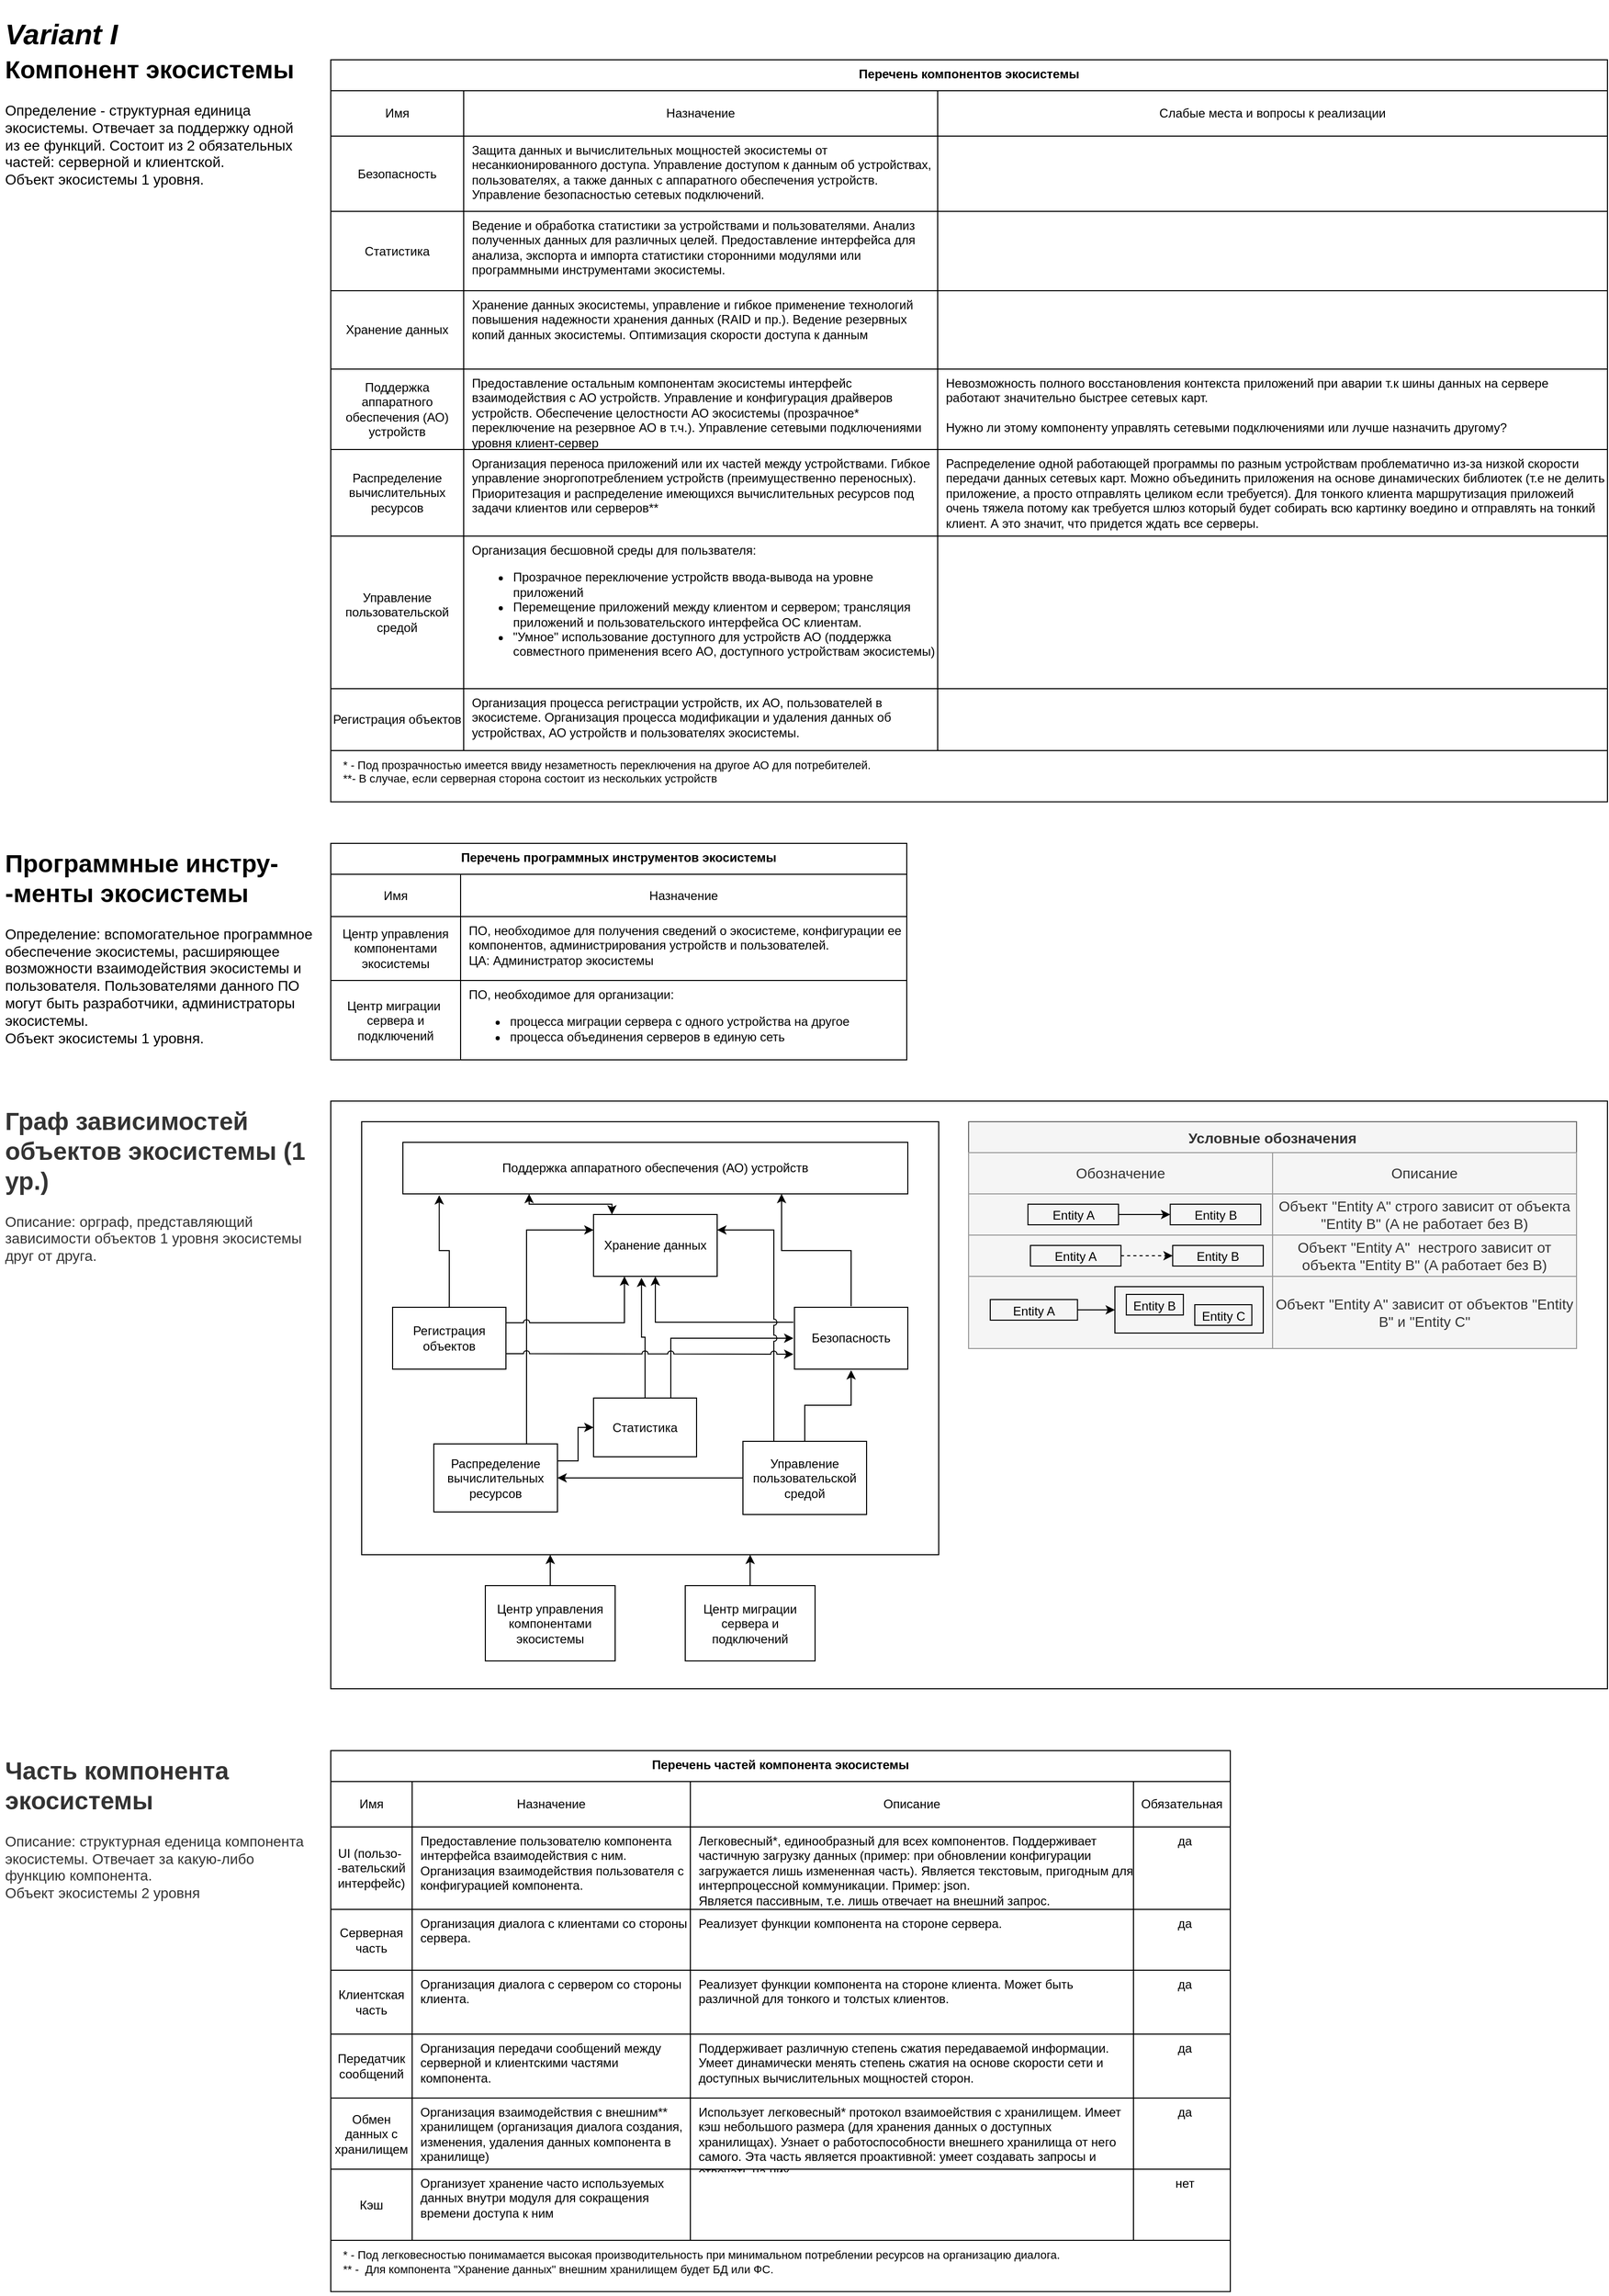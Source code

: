 <mxfile pages="2">
    <diagram id="bvu2a87ea8wfOxXEjMIZ" name="Components v.1">
        <mxGraphModel dx="334" dy="204" grid="1" gridSize="10" guides="1" tooltips="1" connect="1" arrows="1" fold="1" page="1" pageScale="1" pageWidth="1654" pageHeight="2336" math="0" shadow="0">
            <root>
                <mxCell id="0"/>
                <mxCell id="1" parent="0"/>
                <mxCell id="icNQKW_zhWbfwGVAJ3iZ-28" value="" style="rounded=0;whiteSpace=wrap;html=1;strokeColor=#000000;fillColor=none;" parent="1" vertex="1">
                    <mxGeometry x="361" y="1090" width="1239" height="570" as="geometry"/>
                </mxCell>
                <mxCell id="d-LDdMAyfOodjSTyU6Is-46" value="Условные обозначения" style="shape=table;startSize=30;container=1;collapsible=0;childLayout=tableLayout;fontStyle=1;align=center;shadow=0;sketch=0;fontSize=14;strokeWidth=1;fillColor=#f5f5f5;strokeColor=#666666;fontColor=#333333;" parent="1" vertex="1">
                    <mxGeometry x="980" y="1110" width="590" height="220" as="geometry"/>
                </mxCell>
                <mxCell id="d-LDdMAyfOodjSTyU6Is-47" value="" style="shape=tableRow;horizontal=0;startSize=0;swimlaneHead=0;swimlaneBody=0;top=0;left=0;bottom=0;right=0;collapsible=0;dropTarget=0;fillColor=none;points=[[0,0.5],[1,0.5]];portConstraint=eastwest;shadow=0;sketch=0;fontSize=12;strokeColor=default;strokeWidth=1;" parent="d-LDdMAyfOodjSTyU6Is-46" vertex="1">
                    <mxGeometry y="30" width="590" height="40" as="geometry"/>
                </mxCell>
                <mxCell id="d-LDdMAyfOodjSTyU6Is-48" value="&lt;font style=&quot;font-size: 14px;&quot;&gt;Обозначение&lt;/font&gt;" style="shape=partialRectangle;html=1;whiteSpace=wrap;connectable=0;fillColor=#f5f5f5;top=1;left=1;bottom=1;right=1;overflow=hidden;shadow=0;sketch=0;fontSize=12;strokeColor=#999999;strokeWidth=1;fontColor=#333333;" parent="d-LDdMAyfOodjSTyU6Is-47" vertex="1">
                    <mxGeometry width="295" height="40" as="geometry">
                        <mxRectangle width="295" height="40" as="alternateBounds"/>
                    </mxGeometry>
                </mxCell>
                <mxCell id="d-LDdMAyfOodjSTyU6Is-49" value="&lt;font style=&quot;font-size: 14px;&quot;&gt;Описание&lt;/font&gt;" style="shape=partialRectangle;html=1;whiteSpace=wrap;connectable=0;top=1;left=1;bottom=1;right=1;overflow=hidden;shadow=0;sketch=0;fontSize=12;strokeWidth=1;fillColor=#f5f5f5;fontColor=#333333;strokeColor=#999999;" parent="d-LDdMAyfOodjSTyU6Is-47" vertex="1">
                    <mxGeometry x="295" width="295" height="40" as="geometry">
                        <mxRectangle width="295" height="40" as="alternateBounds"/>
                    </mxGeometry>
                </mxCell>
                <mxCell id="d-LDdMAyfOodjSTyU6Is-51" value="" style="shape=tableRow;horizontal=0;startSize=0;swimlaneHead=0;swimlaneBody=0;top=0;left=0;bottom=0;right=0;collapsible=0;dropTarget=0;fillColor=none;points=[[0,0.5],[1,0.5]];portConstraint=eastwest;shadow=0;sketch=0;fontSize=12;strokeColor=default;strokeWidth=1;" parent="d-LDdMAyfOodjSTyU6Is-46" vertex="1">
                    <mxGeometry y="70" width="590" height="40" as="geometry"/>
                </mxCell>
                <mxCell id="d-LDdMAyfOodjSTyU6Is-52" value="" style="shape=partialRectangle;html=1;whiteSpace=wrap;connectable=0;fillColor=#f5f5f5;top=1;left=1;bottom=1;right=1;overflow=hidden;shadow=0;sketch=0;fontSize=12;strokeColor=#999999;strokeWidth=1;fontColor=#333333;" parent="d-LDdMAyfOodjSTyU6Is-51" vertex="1">
                    <mxGeometry width="295" height="40" as="geometry">
                        <mxRectangle width="295" height="40" as="alternateBounds"/>
                    </mxGeometry>
                </mxCell>
                <mxCell id="d-LDdMAyfOodjSTyU6Is-53" value="&lt;font style=&quot;font-size: 14px;&quot;&gt;Объект &quot;Entity A&quot; строго зависит от объекта &quot;Entity B&quot; (A не работает без B)&lt;/font&gt;" style="shape=partialRectangle;html=1;whiteSpace=wrap;connectable=0;fillColor=#f5f5f5;top=1;left=1;bottom=1;right=1;overflow=hidden;shadow=0;sketch=0;fontSize=12;strokeColor=#999999;strokeWidth=1;fontColor=#333333;" parent="d-LDdMAyfOodjSTyU6Is-51" vertex="1">
                    <mxGeometry x="295" width="295" height="40" as="geometry">
                        <mxRectangle width="295" height="40" as="alternateBounds"/>
                    </mxGeometry>
                </mxCell>
                <mxCell id="icNQKW_zhWbfwGVAJ3iZ-16" style="shape=tableRow;horizontal=0;startSize=0;swimlaneHead=0;swimlaneBody=0;top=0;left=0;bottom=0;right=0;collapsible=0;dropTarget=0;fillColor=none;points=[[0,0.5],[1,0.5]];portConstraint=eastwest;shadow=0;sketch=0;fontSize=12;strokeColor=default;strokeWidth=1;" parent="d-LDdMAyfOodjSTyU6Is-46" vertex="1">
                    <mxGeometry y="110" width="590" height="40" as="geometry"/>
                </mxCell>
                <mxCell id="icNQKW_zhWbfwGVAJ3iZ-17" style="shape=partialRectangle;html=1;whiteSpace=wrap;connectable=0;fillColor=#f5f5f5;top=1;left=1;bottom=1;right=1;overflow=hidden;shadow=0;sketch=0;fontSize=12;strokeColor=#999999;strokeWidth=1;fontColor=#333333;" parent="icNQKW_zhWbfwGVAJ3iZ-16" vertex="1">
                    <mxGeometry width="295" height="40" as="geometry">
                        <mxRectangle width="295" height="40" as="alternateBounds"/>
                    </mxGeometry>
                </mxCell>
                <mxCell id="icNQKW_zhWbfwGVAJ3iZ-18" value="&lt;span style=&quot;font-size: 14px;&quot;&gt;Объект &quot;Entity A&quot;&amp;nbsp; нестрого зависит от объекта &quot;Entity B&quot; (A работает без B)&lt;/span&gt;" style="shape=partialRectangle;html=1;whiteSpace=wrap;connectable=0;fillColor=#f5f5f5;top=1;left=1;bottom=1;right=1;overflow=hidden;shadow=0;sketch=0;fontSize=12;strokeColor=#999999;strokeWidth=1;fontColor=#333333;" parent="icNQKW_zhWbfwGVAJ3iZ-16" vertex="1">
                    <mxGeometry x="295" width="295" height="40" as="geometry">
                        <mxRectangle width="295" height="40" as="alternateBounds"/>
                    </mxGeometry>
                </mxCell>
                <mxCell id="d-LDdMAyfOodjSTyU6Is-63" style="shape=tableRow;horizontal=0;startSize=0;swimlaneHead=0;swimlaneBody=0;top=0;left=0;bottom=0;right=0;collapsible=0;dropTarget=0;fillColor=none;points=[[0,0.5],[1,0.5]];portConstraint=eastwest;shadow=0;sketch=0;fontSize=12;strokeColor=default;strokeWidth=1;" parent="d-LDdMAyfOodjSTyU6Is-46" vertex="1">
                    <mxGeometry y="150" width="590" height="70" as="geometry"/>
                </mxCell>
                <mxCell id="d-LDdMAyfOodjSTyU6Is-64" style="shape=partialRectangle;html=1;whiteSpace=wrap;connectable=0;fillColor=#f5f5f5;top=1;left=1;bottom=1;right=1;overflow=hidden;shadow=0;sketch=0;fontSize=12;strokeColor=#999999;strokeWidth=1;fontColor=#333333;" parent="d-LDdMAyfOodjSTyU6Is-63" vertex="1">
                    <mxGeometry width="295" height="70" as="geometry">
                        <mxRectangle width="295" height="70" as="alternateBounds"/>
                    </mxGeometry>
                </mxCell>
                <mxCell id="d-LDdMAyfOodjSTyU6Is-65" value="&lt;span style=&quot;font-size: 14px;&quot;&gt;Объект &quot;Entity A&quot; зависит от объектов &quot;Entity B&quot; и &quot;Entity C&quot;&lt;/span&gt;" style="shape=partialRectangle;html=1;whiteSpace=wrap;connectable=0;fillColor=#f5f5f5;top=1;left=1;bottom=1;right=1;overflow=hidden;shadow=0;sketch=0;fontSize=12;strokeColor=#999999;strokeWidth=1;fontColor=#333333;" parent="d-LDdMAyfOodjSTyU6Is-63" vertex="1">
                    <mxGeometry x="295" width="295" height="70" as="geometry">
                        <mxRectangle width="295" height="70" as="alternateBounds"/>
                    </mxGeometry>
                </mxCell>
                <mxCell id="d-LDdMAyfOodjSTyU6Is-84" value="" style="rounded=0;whiteSpace=wrap;html=1;shadow=0;glass=0;sketch=0;fontSize=12;strokeColor=default;strokeWidth=1;fillColor=none;snapToPoint=1;" parent="1" vertex="1">
                    <mxGeometry x="391" y="1110" width="560" height="420" as="geometry"/>
                </mxCell>
                <mxCell id="m5T3a47cuJNmgM7cxo_w-3" value="Перечень компонентов экосистемы" style="shape=table;startSize=30;container=1;collapsible=0;childLayout=tableLayout;fontStyle=1;align=center;verticalAlign=top;strokeColor=default;swimlaneLine=1;shadow=0;fillColor=default;" parent="1" vertex="1">
                    <mxGeometry x="361" y="80" width="1239" height="719.79" as="geometry"/>
                </mxCell>
                <mxCell id="m5T3a47cuJNmgM7cxo_w-4" value="" style="shape=tableRow;horizontal=0;startSize=0;swimlaneHead=0;swimlaneBody=0;top=0;left=0;bottom=0;right=0;collapsible=0;dropTarget=0;fillColor=none;points=[[0,0.5],[1,0.5]];portConstraint=eastwest;" parent="m5T3a47cuJNmgM7cxo_w-3" vertex="1">
                    <mxGeometry y="30" width="1239" height="44" as="geometry"/>
                </mxCell>
                <mxCell id="m5T3a47cuJNmgM7cxo_w-5" value="Имя" style="shape=partialRectangle;html=1;whiteSpace=wrap;connectable=0;fillColor=none;top=0;left=0;bottom=0;right=0;overflow=hidden;" parent="m5T3a47cuJNmgM7cxo_w-4" vertex="1">
                    <mxGeometry width="129" height="44" as="geometry">
                        <mxRectangle width="129" height="44" as="alternateBounds"/>
                    </mxGeometry>
                </mxCell>
                <mxCell id="m5T3a47cuJNmgM7cxo_w-6" value="Назначение" style="shape=partialRectangle;html=1;whiteSpace=wrap;connectable=0;fillColor=none;top=0;left=0;bottom=0;right=0;overflow=hidden;" parent="m5T3a47cuJNmgM7cxo_w-4" vertex="1">
                    <mxGeometry x="129" width="460" height="44" as="geometry">
                        <mxRectangle width="460" height="44" as="alternateBounds"/>
                    </mxGeometry>
                </mxCell>
                <mxCell id="d-LDdMAyfOodjSTyU6Is-119" value="Слабые места и вопросы к реализации" style="shape=partialRectangle;html=1;whiteSpace=wrap;connectable=0;fillColor=none;top=0;left=0;bottom=0;right=0;overflow=hidden;" parent="m5T3a47cuJNmgM7cxo_w-4" vertex="1">
                    <mxGeometry x="589" width="650" height="44" as="geometry">
                        <mxRectangle width="650" height="44" as="alternateBounds"/>
                    </mxGeometry>
                </mxCell>
                <mxCell id="m5T3a47cuJNmgM7cxo_w-8" value="" style="shape=tableRow;horizontal=0;startSize=0;swimlaneHead=0;swimlaneBody=0;top=0;left=0;bottom=0;right=0;collapsible=0;dropTarget=0;fillColor=none;points=[[0,0.5],[1,0.5]];portConstraint=eastwest;" parent="m5T3a47cuJNmgM7cxo_w-3" vertex="1">
                    <mxGeometry y="74" width="1239" height="73" as="geometry"/>
                </mxCell>
                <mxCell id="m5T3a47cuJNmgM7cxo_w-9" value="Безопасность" style="shape=partialRectangle;html=1;whiteSpace=wrap;connectable=0;fillColor=none;top=0;left=0;bottom=0;right=0;overflow=hidden;" parent="m5T3a47cuJNmgM7cxo_w-8" vertex="1">
                    <mxGeometry width="129" height="73" as="geometry">
                        <mxRectangle width="129" height="73" as="alternateBounds"/>
                    </mxGeometry>
                </mxCell>
                <mxCell id="m5T3a47cuJNmgM7cxo_w-10" value="Защита данных и вычислительных мощностей&amp;nbsp;экосистемы от несанкионированного доступа. Управление доступом к данным об устройствах, пользователях, а также данных с аппаратного обеспечения устройств. Управление безопасностью сетевых подключений.&amp;nbsp;" style="shape=partialRectangle;html=1;whiteSpace=wrap;connectable=0;fillColor=none;top=0;left=0;bottom=0;right=0;overflow=hidden;align=left;spacingLeft=6;verticalAlign=top;spacingTop=0;" parent="m5T3a47cuJNmgM7cxo_w-8" vertex="1">
                    <mxGeometry x="129" width="460" height="73" as="geometry">
                        <mxRectangle width="460" height="73" as="alternateBounds"/>
                    </mxGeometry>
                </mxCell>
                <mxCell id="d-LDdMAyfOodjSTyU6Is-120" style="shape=partialRectangle;html=1;whiteSpace=wrap;connectable=0;fillColor=none;top=0;left=0;bottom=0;right=0;overflow=hidden;align=left;spacingLeft=6;verticalAlign=top;spacingTop=0;" parent="m5T3a47cuJNmgM7cxo_w-8" vertex="1">
                    <mxGeometry x="589" width="650" height="73" as="geometry">
                        <mxRectangle width="650" height="73" as="alternateBounds"/>
                    </mxGeometry>
                </mxCell>
                <mxCell id="m5T3a47cuJNmgM7cxo_w-12" value="" style="shape=tableRow;horizontal=0;startSize=0;swimlaneHead=0;swimlaneBody=0;top=0;left=0;bottom=0;right=0;collapsible=0;dropTarget=0;fillColor=none;points=[[0,0.5],[1,0.5]];portConstraint=eastwest;verticalAlign=middle;" parent="m5T3a47cuJNmgM7cxo_w-3" vertex="1">
                    <mxGeometry y="147" width="1239" height="77" as="geometry"/>
                </mxCell>
                <mxCell id="m5T3a47cuJNmgM7cxo_w-13" value="Статистика" style="shape=partialRectangle;html=1;whiteSpace=wrap;connectable=0;fillColor=none;top=0;left=0;bottom=0;right=0;overflow=hidden;" parent="m5T3a47cuJNmgM7cxo_w-12" vertex="1">
                    <mxGeometry width="129" height="77" as="geometry">
                        <mxRectangle width="129" height="77" as="alternateBounds"/>
                    </mxGeometry>
                </mxCell>
                <mxCell id="m5T3a47cuJNmgM7cxo_w-14" value="Ведение и обработка статистики за устройствами и пользователями. Анализ полученных данных для различных целей. Предоставление интерфейса для анализа, экспорта и импорта статистики сторонними модулями или программными инструментами экосистемы." style="shape=partialRectangle;html=1;whiteSpace=wrap;connectable=0;fillColor=none;top=0;left=0;bottom=0;right=0;overflow=hidden;align=left;spacingLeft=6;verticalAlign=top;" parent="m5T3a47cuJNmgM7cxo_w-12" vertex="1">
                    <mxGeometry x="129" width="460" height="77" as="geometry">
                        <mxRectangle width="460" height="77" as="alternateBounds"/>
                    </mxGeometry>
                </mxCell>
                <mxCell id="d-LDdMAyfOodjSTyU6Is-121" style="shape=partialRectangle;html=1;whiteSpace=wrap;connectable=0;fillColor=none;top=0;left=0;bottom=0;right=0;overflow=hidden;align=left;spacingLeft=6;verticalAlign=top;" parent="m5T3a47cuJNmgM7cxo_w-12" vertex="1">
                    <mxGeometry x="589" width="650" height="77" as="geometry">
                        <mxRectangle width="650" height="77" as="alternateBounds"/>
                    </mxGeometry>
                </mxCell>
                <mxCell id="m5T3a47cuJNmgM7cxo_w-20" style="shape=tableRow;horizontal=0;startSize=0;swimlaneHead=0;swimlaneBody=0;top=0;left=0;bottom=0;right=0;collapsible=0;dropTarget=0;fillColor=none;points=[[0,0.5],[1,0.5]];portConstraint=eastwest;" parent="m5T3a47cuJNmgM7cxo_w-3" vertex="1">
                    <mxGeometry y="224" width="1239" height="76" as="geometry"/>
                </mxCell>
                <mxCell id="m5T3a47cuJNmgM7cxo_w-21" value="Хранение данных" style="shape=partialRectangle;html=1;whiteSpace=wrap;connectable=0;fillColor=none;top=0;left=0;bottom=0;right=0;overflow=hidden;" parent="m5T3a47cuJNmgM7cxo_w-20" vertex="1">
                    <mxGeometry width="129" height="76" as="geometry">
                        <mxRectangle width="129" height="76" as="alternateBounds"/>
                    </mxGeometry>
                </mxCell>
                <mxCell id="m5T3a47cuJNmgM7cxo_w-22" value="Хранение данных экосистемы, управление и гибкое применение технологий повышения надежности хранения данных (RAID и пр.). Ведение резервных копий данных экосистемы. Оптимизация скорости доступа к данным" style="shape=partialRectangle;html=1;whiteSpace=wrap;connectable=0;fillColor=none;top=0;left=0;bottom=0;right=0;overflow=hidden;align=left;spacingLeft=6;verticalAlign=top;" parent="m5T3a47cuJNmgM7cxo_w-20" vertex="1">
                    <mxGeometry x="129" width="460" height="76" as="geometry">
                        <mxRectangle width="460" height="76" as="alternateBounds"/>
                    </mxGeometry>
                </mxCell>
                <mxCell id="d-LDdMAyfOodjSTyU6Is-122" style="shape=partialRectangle;html=1;whiteSpace=wrap;connectable=0;fillColor=none;top=0;left=0;bottom=0;right=0;overflow=hidden;align=left;spacingLeft=6;verticalAlign=top;" parent="m5T3a47cuJNmgM7cxo_w-20" vertex="1">
                    <mxGeometry x="589" width="650" height="76" as="geometry">
                        <mxRectangle width="650" height="76" as="alternateBounds"/>
                    </mxGeometry>
                </mxCell>
                <mxCell id="m5T3a47cuJNmgM7cxo_w-17" style="shape=tableRow;horizontal=0;startSize=0;swimlaneHead=0;swimlaneBody=0;top=0;left=0;bottom=0;right=0;collapsible=0;dropTarget=0;fillColor=none;points=[[0,0.5],[1,0.5]];portConstraint=eastwest;" parent="m5T3a47cuJNmgM7cxo_w-3" vertex="1">
                    <mxGeometry y="300" width="1239" height="78" as="geometry"/>
                </mxCell>
                <mxCell id="m5T3a47cuJNmgM7cxo_w-18" value="Поддержка аппаратного обеспечения (АО) устройств" style="shape=partialRectangle;html=1;whiteSpace=wrap;connectable=0;fillColor=none;top=0;left=0;bottom=0;right=0;overflow=hidden;" parent="m5T3a47cuJNmgM7cxo_w-17" vertex="1">
                    <mxGeometry width="129" height="78" as="geometry">
                        <mxRectangle width="129" height="78" as="alternateBounds"/>
                    </mxGeometry>
                </mxCell>
                <mxCell id="m5T3a47cuJNmgM7cxo_w-19" value="Предоставление остальным компонентам экосистемы интерфейс взаимодействия с АО устройств. Управление и конфигурация драйверов устройств. Обеспечение целостности АО экосистемы (прозрачное* переключение на резервное АО в т.ч.). Управление сетевыми подключениями уровня клиент-сервер" style="shape=partialRectangle;html=1;whiteSpace=wrap;connectable=0;fillColor=none;top=0;left=0;bottom=0;right=0;overflow=hidden;align=left;spacingLeft=6;verticalAlign=top;spacingRight=2;" parent="m5T3a47cuJNmgM7cxo_w-17" vertex="1">
                    <mxGeometry x="129" width="460" height="78" as="geometry">
                        <mxRectangle width="460" height="78" as="alternateBounds"/>
                    </mxGeometry>
                </mxCell>
                <mxCell id="d-LDdMAyfOodjSTyU6Is-123" value="Невозможность полного восстановления контекста приложений при аварии т.к шины данных на сервере работают значительно быстрее сетевых карт.&lt;br&gt;&lt;br&gt;Нужно ли этому компоненту управлять сетевыми подключениями или лучше назначить другому?" style="shape=partialRectangle;html=1;whiteSpace=wrap;connectable=0;fillColor=none;top=0;left=0;bottom=0;right=0;overflow=hidden;align=left;spacingLeft=6;verticalAlign=top;spacingRight=2;" parent="m5T3a47cuJNmgM7cxo_w-17" vertex="1">
                    <mxGeometry x="589" width="650" height="78" as="geometry">
                        <mxRectangle width="650" height="78" as="alternateBounds"/>
                    </mxGeometry>
                </mxCell>
                <mxCell id="m5T3a47cuJNmgM7cxo_w-23" style="shape=tableRow;horizontal=0;startSize=0;swimlaneHead=0;swimlaneBody=0;top=0;left=0;bottom=0;right=0;collapsible=0;dropTarget=0;fillColor=none;points=[[0,0.5],[1,0.5]];portConstraint=eastwest;" parent="m5T3a47cuJNmgM7cxo_w-3" vertex="1">
                    <mxGeometry y="378" width="1239" height="84" as="geometry"/>
                </mxCell>
                <mxCell id="m5T3a47cuJNmgM7cxo_w-24" value="&lt;span style=&quot;font-weight: normal&quot;&gt;Распределение вычислительных ресурсов&lt;/span&gt;" style="shape=partialRectangle;html=1;whiteSpace=wrap;connectable=0;fillColor=none;top=0;left=0;bottom=0;right=0;overflow=hidden;fontStyle=1" parent="m5T3a47cuJNmgM7cxo_w-23" vertex="1">
                    <mxGeometry width="129" height="84" as="geometry">
                        <mxRectangle width="129" height="84" as="alternateBounds"/>
                    </mxGeometry>
                </mxCell>
                <mxCell id="m5T3a47cuJNmgM7cxo_w-25" value="Организация переноса приложений или их частей между устройствами. Гибкое управление эноргопотреблением устройств (преимущественно переносных). Приоритезация и распределение имеющихся вычислительных ресурсов под задачи клиентов или серверов**" style="shape=partialRectangle;html=1;whiteSpace=wrap;connectable=0;fillColor=none;top=0;left=0;bottom=0;right=0;overflow=hidden;align=left;spacingLeft=6;verticalAlign=top;" parent="m5T3a47cuJNmgM7cxo_w-23" vertex="1">
                    <mxGeometry x="129" width="460" height="84" as="geometry">
                        <mxRectangle width="460" height="84" as="alternateBounds"/>
                    </mxGeometry>
                </mxCell>
                <mxCell id="d-LDdMAyfOodjSTyU6Is-124" value="Распределение одной работающей программы по разным устройствам проблематично из-за низкой скорости передачи данных сетевых карт. Можно объединить приложения на основе динамических библиотек (т.е не делить приложение, а просто отправлять целиком если требуется). Для тонкого клиента маршрутизация приложеий очень тяжела потому как требуется шлюз который будет собирать всю картинку воедино и отправлять на тонкий клиент. А это значит, что придется ждать все серверы." style="shape=partialRectangle;html=1;whiteSpace=wrap;connectable=0;fillColor=none;top=0;left=0;bottom=0;right=0;overflow=visible;align=left;spacingLeft=6;verticalAlign=top;" parent="m5T3a47cuJNmgM7cxo_w-23" vertex="1">
                    <mxGeometry x="589" width="650" height="84" as="geometry">
                        <mxRectangle width="650" height="84" as="alternateBounds"/>
                    </mxGeometry>
                </mxCell>
                <mxCell id="m5T3a47cuJNmgM7cxo_w-31" style="shape=tableRow;horizontal=0;startSize=0;swimlaneHead=0;swimlaneBody=0;top=0;left=0;bottom=0;right=0;collapsible=0;dropTarget=0;fillColor=none;points=[[0,0.5],[1,0.5]];portConstraint=eastwest;" parent="m5T3a47cuJNmgM7cxo_w-3" vertex="1">
                    <mxGeometry y="462" width="1239" height="148" as="geometry"/>
                </mxCell>
                <mxCell id="m5T3a47cuJNmgM7cxo_w-32" value="Управление пользовательской средой" style="shape=partialRectangle;html=1;whiteSpace=wrap;connectable=0;fillColor=none;top=0;left=0;bottom=0;right=0;overflow=hidden;" parent="m5T3a47cuJNmgM7cxo_w-31" vertex="1">
                    <mxGeometry width="129" height="148" as="geometry">
                        <mxRectangle width="129" height="148" as="alternateBounds"/>
                    </mxGeometry>
                </mxCell>
                <mxCell id="m5T3a47cuJNmgM7cxo_w-33" value="Организация бесшовной среды для пользвателя:&lt;br&gt;&lt;ul&gt;&lt;li&gt;Прозрачное переключение устройств ввода-вывода на уровне приложений&lt;/li&gt;&lt;li&gt;Перемещение приложений между клиентом и сервером; трансляция приложений и пользовательского интерфейса ОС клиентам.&lt;/li&gt;&lt;li&gt;&quot;Умное&quot; использование доступного для устройств АО (поддержка совместного применения всего АО, доступного устройствам экосистемы)&lt;/li&gt;&lt;/ul&gt;" style="shape=partialRectangle;html=1;whiteSpace=wrap;connectable=0;fillColor=none;top=0;left=0;bottom=0;right=0;overflow=hidden;align=left;spacingLeft=6;verticalAlign=top;strokeColor=default;shadow=0;" parent="m5T3a47cuJNmgM7cxo_w-31" vertex="1">
                    <mxGeometry x="129" width="460" height="148" as="geometry">
                        <mxRectangle width="460" height="148" as="alternateBounds"/>
                    </mxGeometry>
                </mxCell>
                <mxCell id="d-LDdMAyfOodjSTyU6Is-125" style="shape=partialRectangle;html=1;connectable=0;fillColor=none;top=0;left=0;bottom=0;right=0;overflow=hidden;align=left;spacingLeft=6;verticalAlign=top;strokeColor=default;shadow=0;whiteSpace=wrap;" parent="m5T3a47cuJNmgM7cxo_w-31" vertex="1">
                    <mxGeometry x="589" width="650" height="148" as="geometry">
                        <mxRectangle width="650" height="148" as="alternateBounds"/>
                    </mxGeometry>
                </mxCell>
                <mxCell id="d-LDdMAyfOodjSTyU6Is-31" style="shape=tableRow;horizontal=0;startSize=0;swimlaneHead=0;swimlaneBody=0;top=0;left=0;bottom=0;right=0;collapsible=0;dropTarget=0;fillColor=none;points=[[0,0.5],[1,0.5]];portConstraint=eastwest;" parent="m5T3a47cuJNmgM7cxo_w-3" vertex="1">
                    <mxGeometry y="610" width="1239" height="60" as="geometry"/>
                </mxCell>
                <mxCell id="d-LDdMAyfOodjSTyU6Is-32" value="Регистрация объектов" style="shape=partialRectangle;html=1;whiteSpace=wrap;connectable=0;fillColor=none;top=0;left=0;bottom=0;right=0;overflow=hidden;" parent="d-LDdMAyfOodjSTyU6Is-31" vertex="1">
                    <mxGeometry width="129" height="60" as="geometry">
                        <mxRectangle width="129" height="60" as="alternateBounds"/>
                    </mxGeometry>
                </mxCell>
                <mxCell id="d-LDdMAyfOodjSTyU6Is-33" value="Организация процесса регистрации устройств, их АО, пользователей в экосистеме. Организация процесса модификации и удаления данных об устройствах, АО устройств и пользователях экосистемы." style="shape=partialRectangle;html=1;whiteSpace=wrap;connectable=0;fillColor=none;top=0;left=0;bottom=0;right=0;overflow=hidden;align=left;spacingLeft=6;verticalAlign=top;strokeColor=default;shadow=0;" parent="d-LDdMAyfOodjSTyU6Is-31" vertex="1">
                    <mxGeometry x="129" width="460" height="60" as="geometry">
                        <mxRectangle width="460" height="60" as="alternateBounds"/>
                    </mxGeometry>
                </mxCell>
                <mxCell id="d-LDdMAyfOodjSTyU6Is-126" style="shape=partialRectangle;html=1;whiteSpace=wrap;connectable=0;fillColor=none;top=0;left=0;bottom=0;right=0;overflow=hidden;align=left;spacingLeft=6;verticalAlign=top;strokeColor=default;shadow=0;" parent="d-LDdMAyfOodjSTyU6Is-31" vertex="1">
                    <mxGeometry x="589" width="650" height="60" as="geometry">
                        <mxRectangle width="650" height="60" as="alternateBounds"/>
                    </mxGeometry>
                </mxCell>
                <mxCell id="d-LDdMAyfOodjSTyU6Is-2" style="shape=tableRow;horizontal=0;startSize=0;swimlaneHead=0;swimlaneBody=0;top=0;left=0;bottom=0;right=0;collapsible=0;dropTarget=0;fillColor=none;points=[[0,0.5],[1,0.5]];portConstraint=eastwest;verticalAlign=top;" parent="m5T3a47cuJNmgM7cxo_w-3" vertex="1">
                    <mxGeometry y="670" width="1239" height="50" as="geometry"/>
                </mxCell>
                <mxCell id="d-LDdMAyfOodjSTyU6Is-3" value="&lt;span style=&quot;font-size: 11px; background-color: initial;&quot;&gt;*&amp;nbsp;- Под прозрачностью имеется ввиду незаметность&amp;nbsp;&lt;/span&gt;&lt;span style=&quot;font-size: 11px; background-color: initial;&quot;&gt;переключения на другое АО для потребителей.&lt;br&gt;&lt;div style=&quot;&quot;&gt;&lt;span style=&quot;background-color: initial;&quot;&gt;**&lt;/span&gt;&lt;span style=&quot;background-color: initial;&quot;&gt;- В случае, если серверная сторона состоит из нескольких устройств&lt;/span&gt;&lt;/div&gt;&lt;/span&gt;" style="shape=partialRectangle;html=1;whiteSpace=wrap;connectable=0;top=0;left=0;bottom=0;right=0;overflow=hidden;verticalAlign=top;shadow=0;sketch=0;fillColor=none;rowspan=1;colspan=3;align=left;spacingLeft=10;" parent="d-LDdMAyfOodjSTyU6Is-2" vertex="1">
                    <mxGeometry width="1239" height="50" as="geometry">
                        <mxRectangle width="129" height="50" as="alternateBounds"/>
                    </mxGeometry>
                </mxCell>
                <mxCell id="d-LDdMAyfOodjSTyU6Is-4" style="shape=partialRectangle;html=1;whiteSpace=wrap;connectable=0;fillColor=none;top=0;left=0;bottom=0;right=0;overflow=hidden;align=left;spacingLeft=6;verticalAlign=top;strokeColor=default;shadow=0;" parent="d-LDdMAyfOodjSTyU6Is-2" vertex="1" visible="0">
                    <mxGeometry x="129" width="460" height="50" as="geometry">
                        <mxRectangle width="460" height="50" as="alternateBounds"/>
                    </mxGeometry>
                </mxCell>
                <mxCell id="d-LDdMAyfOodjSTyU6Is-127" style="shape=partialRectangle;html=1;whiteSpace=wrap;connectable=0;fillColor=none;top=0;left=0;bottom=0;right=0;overflow=hidden;align=left;spacingLeft=6;verticalAlign=top;strokeColor=default;shadow=0;" parent="d-LDdMAyfOodjSTyU6Is-2" vertex="1" visible="0">
                    <mxGeometry x="589" width="650" height="50" as="geometry">
                        <mxRectangle width="650" height="50" as="alternateBounds"/>
                    </mxGeometry>
                </mxCell>
                <mxCell id="m5T3a47cuJNmgM7cxo_w-16" value="&lt;h1&gt;Компонент экосистемы&lt;/h1&gt;&lt;div&gt;&lt;font style=&quot;font-size: 14px;&quot;&gt;Определение - структурная единица экосистемы. Отвечает за поддержку одной из ее функций. Состоит из 2 обязательных частей: серверной и клиентской.&lt;/font&gt;&lt;/div&gt;&lt;div&gt;&lt;font style=&quot;font-size: 14px;&quot;&gt;Объект экосистемы 1 уровня.&lt;/font&gt;&lt;/div&gt;" style="text;html=1;strokeColor=none;fillColor=none;spacing=5;spacingTop=-20;whiteSpace=wrap;overflow=hidden;rounded=0;" parent="1" vertex="1">
                    <mxGeometry x="40" y="70" width="290" height="150" as="geometry"/>
                </mxCell>
                <mxCell id="d-LDdMAyfOodjSTyU6Is-1" value="&lt;h1&gt;&lt;b&gt;&lt;font style=&quot;font-size: 28px;&quot;&gt;Variant I&lt;/font&gt;&lt;/b&gt;&lt;/h1&gt;" style="text;html=1;strokeColor=none;fillColor=none;align=left;verticalAlign=middle;whiteSpace=wrap;rounded=0;spacing=5;fontStyle=2" parent="1" vertex="1">
                    <mxGeometry x="40" y="40" width="130" height="30" as="geometry"/>
                </mxCell>
                <mxCell id="d-LDdMAyfOodjSTyU6Is-5" value="&lt;h1&gt;Программные инстру- -менты экосистемы&lt;/h1&gt;&lt;div style=&quot;font-size: 14px;&quot;&gt;&lt;font style=&quot;font-size: 14px;&quot;&gt;Определение: вспомогательное программное обеспечение экосистемы, расширяющее возможности взаимодействия экосистемы и пользователя. Пользователями данного ПО могут быть разработчики, администраторы экосистемы.&lt;/font&gt;&lt;/div&gt;&lt;div style=&quot;font-size: 14px;&quot;&gt;&lt;font style=&quot;font-size: 14px;&quot;&gt;Объект экосистемы 1 уровня.&lt;/font&gt;&lt;br&gt;&lt;/div&gt;" style="text;html=1;strokeColor=none;fillColor=none;spacing=5;spacingTop=-20;whiteSpace=wrap;overflow=hidden;rounded=0;" parent="1" vertex="1">
                    <mxGeometry x="40" y="840" width="310" height="220" as="geometry"/>
                </mxCell>
                <mxCell id="d-LDdMAyfOodjSTyU6Is-6" value="Перечень программных инструментов экосистемы" style="shape=table;startSize=30;container=1;collapsible=0;childLayout=tableLayout;fontStyle=1;align=center;verticalAlign=top;strokeColor=default;swimlaneLine=1;shadow=0;fillColor=default;" parent="1" vertex="1">
                    <mxGeometry x="361" y="840" width="559" height="210" as="geometry"/>
                </mxCell>
                <mxCell id="d-LDdMAyfOodjSTyU6Is-7" value="" style="shape=tableRow;horizontal=0;startSize=0;swimlaneHead=0;swimlaneBody=0;top=0;left=0;bottom=0;right=0;collapsible=0;dropTarget=0;fillColor=none;points=[[0,0.5],[1,0.5]];portConstraint=eastwest;" parent="d-LDdMAyfOodjSTyU6Is-6" vertex="1">
                    <mxGeometry y="30" width="559" height="41" as="geometry"/>
                </mxCell>
                <mxCell id="d-LDdMAyfOodjSTyU6Is-8" value="Имя" style="shape=partialRectangle;html=1;whiteSpace=wrap;connectable=0;fillColor=none;top=0;left=0;bottom=0;right=0;overflow=hidden;" parent="d-LDdMAyfOodjSTyU6Is-7" vertex="1">
                    <mxGeometry width="126" height="41" as="geometry">
                        <mxRectangle width="126" height="41" as="alternateBounds"/>
                    </mxGeometry>
                </mxCell>
                <mxCell id="d-LDdMAyfOodjSTyU6Is-9" value="Назначение" style="shape=partialRectangle;html=1;whiteSpace=wrap;connectable=0;fillColor=none;top=0;left=0;bottom=0;right=0;overflow=hidden;" parent="d-LDdMAyfOodjSTyU6Is-7" vertex="1">
                    <mxGeometry x="126" width="433" height="41" as="geometry">
                        <mxRectangle width="433" height="41" as="alternateBounds"/>
                    </mxGeometry>
                </mxCell>
                <mxCell id="d-LDdMAyfOodjSTyU6Is-10" value="" style="shape=tableRow;horizontal=0;startSize=0;swimlaneHead=0;swimlaneBody=0;top=0;left=0;bottom=0;right=0;collapsible=0;dropTarget=0;fillColor=none;points=[[0,0.5],[1,0.5]];portConstraint=eastwest;" parent="d-LDdMAyfOodjSTyU6Is-6" vertex="1">
                    <mxGeometry y="71" width="559" height="62" as="geometry"/>
                </mxCell>
                <mxCell id="d-LDdMAyfOodjSTyU6Is-11" value="Центр управления компонентами экосистемы" style="shape=partialRectangle;html=1;whiteSpace=wrap;connectable=0;fillColor=none;top=0;left=0;bottom=0;right=0;overflow=hidden;" parent="d-LDdMAyfOodjSTyU6Is-10" vertex="1">
                    <mxGeometry width="126" height="62" as="geometry">
                        <mxRectangle width="126" height="62" as="alternateBounds"/>
                    </mxGeometry>
                </mxCell>
                <mxCell id="d-LDdMAyfOodjSTyU6Is-12" value="ПО, необходимое для получения сведений о экосистеме, конфигурации ее компонентов, администрирования устройств и пользователей.&lt;br&gt;ЦА: Администратор экосистемы" style="shape=partialRectangle;html=1;whiteSpace=wrap;connectable=0;fillColor=none;top=0;left=0;bottom=0;right=0;overflow=hidden;align=left;spacingLeft=6;verticalAlign=top;spacingTop=0;" parent="d-LDdMAyfOodjSTyU6Is-10" vertex="1">
                    <mxGeometry x="126" width="433" height="62" as="geometry">
                        <mxRectangle width="433" height="62" as="alternateBounds"/>
                    </mxGeometry>
                </mxCell>
                <mxCell id="icNQKW_zhWbfwGVAJ3iZ-1" style="shape=tableRow;horizontal=0;startSize=0;swimlaneHead=0;swimlaneBody=0;top=0;left=0;bottom=0;right=0;collapsible=0;dropTarget=0;fillColor=none;points=[[0,0.5],[1,0.5]];portConstraint=eastwest;" parent="d-LDdMAyfOodjSTyU6Is-6" vertex="1">
                    <mxGeometry y="133" width="559" height="77" as="geometry"/>
                </mxCell>
                <mxCell id="icNQKW_zhWbfwGVAJ3iZ-2" value="Центр миграции&amp;nbsp; сервера и подключений" style="shape=partialRectangle;html=1;whiteSpace=wrap;connectable=0;fillColor=none;top=0;left=0;bottom=0;right=0;overflow=hidden;" parent="icNQKW_zhWbfwGVAJ3iZ-1" vertex="1">
                    <mxGeometry width="126" height="77" as="geometry">
                        <mxRectangle width="126" height="77" as="alternateBounds"/>
                    </mxGeometry>
                </mxCell>
                <mxCell id="icNQKW_zhWbfwGVAJ3iZ-3" value="ПО, необходимое для организации:&lt;br&gt;&lt;ul&gt;&lt;li&gt;процесса миграции сервера с одного устройства на другое&lt;/li&gt;&lt;li&gt;процесса объединения серверов в единую сеть&lt;/li&gt;&lt;/ul&gt;" style="shape=partialRectangle;html=1;whiteSpace=wrap;connectable=0;fillColor=none;top=0;left=0;bottom=0;right=0;overflow=hidden;align=left;spacingLeft=6;verticalAlign=top;spacingTop=0;" parent="icNQKW_zhWbfwGVAJ3iZ-1" vertex="1">
                    <mxGeometry x="126" width="433" height="77" as="geometry">
                        <mxRectangle width="433" height="77" as="alternateBounds"/>
                    </mxGeometry>
                </mxCell>
                <mxCell id="d-LDdMAyfOodjSTyU6Is-106" style="edgeStyle=elbowEdgeStyle;rounded=0;jumpStyle=arc;orthogonalLoop=1;jettySize=auto;elbow=vertical;html=1;fontSize=12;startArrow=none;startFill=0;endArrow=classic;endFill=1;entryX=0.75;entryY=1;entryDx=0;entryDy=0;" parent="1" source="d-LDdMAyfOodjSTyU6Is-34" target="d-LDdMAyfOodjSTyU6Is-37" edge="1">
                    <mxGeometry relative="1" as="geometry">
                        <mxPoint x="771" y="1235" as="targetPoint"/>
                    </mxGeometry>
                </mxCell>
                <mxCell id="d-LDdMAyfOodjSTyU6Is-109" style="edgeStyle=orthogonalEdgeStyle;rounded=0;jumpStyle=arc;orthogonalLoop=1;jettySize=auto;elbow=vertical;html=1;exitX=0;exitY=0.25;exitDx=0;exitDy=0;entryX=0.5;entryY=1;entryDx=0;entryDy=0;fontSize=12;startArrow=none;startFill=0;endArrow=classic;endFill=1;" parent="1" source="d-LDdMAyfOodjSTyU6Is-34" target="d-LDdMAyfOodjSTyU6Is-36" edge="1">
                    <mxGeometry relative="1" as="geometry"/>
                </mxCell>
                <mxCell id="d-LDdMAyfOodjSTyU6Is-34" value="Безопасность" style="shape=partialRectangle;html=1;whiteSpace=wrap;connectable=1;top=1;left=1;bottom=1;right=1;overflow=hidden;shadow=0;strokeWidth=1;perimeterSpacing=1;fillColor=none;strokeColor=default;" parent="1" vertex="1">
                    <mxGeometry x="811" y="1290" width="110" height="60" as="geometry">
                        <mxRectangle width="126" height="73" as="alternateBounds"/>
                    </mxGeometry>
                </mxCell>
                <mxCell id="d-LDdMAyfOodjSTyU6Is-111" style="edgeStyle=orthogonalEdgeStyle;rounded=0;jumpStyle=arc;orthogonalLoop=1;jettySize=auto;html=1;entryX=0.388;entryY=1.022;entryDx=0;entryDy=0;entryPerimeter=0;fontSize=12;startArrow=none;startFill=0;endArrow=classic;endFill=1;elbow=vertical;" parent="1" source="d-LDdMAyfOodjSTyU6Is-35" target="d-LDdMAyfOodjSTyU6Is-36" edge="1">
                    <mxGeometry relative="1" as="geometry"/>
                </mxCell>
                <mxCell id="d-LDdMAyfOodjSTyU6Is-113" style="edgeStyle=orthogonalEdgeStyle;rounded=0;jumpStyle=arc;orthogonalLoop=1;jettySize=auto;html=1;exitX=0.75;exitY=0;exitDx=0;exitDy=0;entryX=0;entryY=0.5;entryDx=0;entryDy=0;fontSize=12;startArrow=none;startFill=0;endArrow=classic;endFill=1;elbow=vertical;" parent="1" source="d-LDdMAyfOodjSTyU6Is-35" target="d-LDdMAyfOodjSTyU6Is-34" edge="1">
                    <mxGeometry relative="1" as="geometry"/>
                </mxCell>
                <mxCell id="d-LDdMAyfOodjSTyU6Is-35" value="Статистика" style="shape=partialRectangle;html=1;whiteSpace=wrap;connectable=1;fillColor=none;top=1;left=1;bottom=1;right=1;overflow=hidden;" parent="1" vertex="1">
                    <mxGeometry x="616" y="1378" width="100" height="57" as="geometry">
                        <mxRectangle width="126" height="77" as="alternateBounds"/>
                    </mxGeometry>
                </mxCell>
                <mxCell id="d-LDdMAyfOodjSTyU6Is-36" value="Хранение данных" style="shape=partialRectangle;html=1;whiteSpace=wrap;connectable=1;fillColor=none;top=1;left=1;bottom=1;right=1;overflow=hidden;" parent="1" vertex="1">
                    <mxGeometry x="616" y="1200" width="120" height="60" as="geometry">
                        <mxRectangle width="126" height="76" as="alternateBounds"/>
                    </mxGeometry>
                </mxCell>
                <mxCell id="d-LDdMAyfOodjSTyU6Is-110" style="edgeStyle=elbowEdgeStyle;rounded=0;jumpStyle=arc;orthogonalLoop=1;jettySize=auto;elbow=vertical;html=1;exitX=0.25;exitY=1;exitDx=0;exitDy=0;entryX=0.149;entryY=0;entryDx=0;entryDy=0;entryPerimeter=0;fontSize=12;startArrow=classic;startFill=1;endArrow=classic;endFill=1;" parent="1" source="d-LDdMAyfOodjSTyU6Is-37" target="d-LDdMAyfOodjSTyU6Is-36" edge="1">
                    <mxGeometry relative="1" as="geometry"/>
                </mxCell>
                <mxCell id="d-LDdMAyfOodjSTyU6Is-37" value="Поддержка аппаратного обеспечения (АО) устройств" style="shape=partialRectangle;html=1;whiteSpace=wrap;connectable=1;fillColor=none;top=1;left=1;bottom=1;right=1;overflow=hidden;" parent="1" vertex="1">
                    <mxGeometry x="431" y="1130" width="490" height="50" as="geometry">
                        <mxRectangle width="126" height="78" as="alternateBounds"/>
                    </mxGeometry>
                </mxCell>
                <mxCell id="d-LDdMAyfOodjSTyU6Is-116" style="edgeStyle=orthogonalEdgeStyle;rounded=0;jumpStyle=arc;orthogonalLoop=1;jettySize=auto;html=1;entryX=0;entryY=0.5;entryDx=0;entryDy=0;fontSize=12;startArrow=none;startFill=0;endArrow=classic;endFill=1;elbow=vertical;exitX=1;exitY=0.25;exitDx=0;exitDy=0;" parent="1" source="d-LDdMAyfOodjSTyU6Is-38" target="d-LDdMAyfOodjSTyU6Is-35" edge="1">
                    <mxGeometry relative="1" as="geometry"/>
                </mxCell>
                <mxCell id="d-LDdMAyfOodjSTyU6Is-117" style="edgeStyle=orthogonalEdgeStyle;rounded=0;jumpStyle=arc;orthogonalLoop=1;jettySize=auto;html=1;entryX=0;entryY=0.25;entryDx=0;entryDy=0;fontSize=12;startArrow=none;startFill=0;endArrow=classic;endFill=1;elbow=vertical;exitX=0.75;exitY=0;exitDx=0;exitDy=0;" parent="1" source="d-LDdMAyfOodjSTyU6Is-38" target="d-LDdMAyfOodjSTyU6Is-36" edge="1">
                    <mxGeometry relative="1" as="geometry"/>
                </mxCell>
                <mxCell id="d-LDdMAyfOodjSTyU6Is-38" value="Распределение вычислительных ресурсов" style="shape=partialRectangle;html=1;whiteSpace=wrap;connectable=1;fillColor=none;top=1;left=1;bottom=1;right=1;overflow=hidden;" parent="1" vertex="1">
                    <mxGeometry x="461" y="1422.5" width="120" height="66" as="geometry">
                        <mxRectangle width="126" height="75" as="alternateBounds"/>
                    </mxGeometry>
                </mxCell>
                <mxCell id="d-LDdMAyfOodjSTyU6Is-114" style="edgeStyle=orthogonalEdgeStyle;rounded=0;jumpStyle=arc;orthogonalLoop=1;jettySize=auto;html=1;entryX=0.5;entryY=1;entryDx=0;entryDy=0;fontSize=12;startArrow=none;startFill=0;endArrow=classic;endFill=1;elbow=vertical;" parent="1" source="d-LDdMAyfOodjSTyU6Is-39" target="d-LDdMAyfOodjSTyU6Is-34" edge="1">
                    <mxGeometry relative="1" as="geometry"/>
                </mxCell>
                <mxCell id="d-LDdMAyfOodjSTyU6Is-115" style="edgeStyle=orthogonalEdgeStyle;rounded=0;jumpStyle=arc;orthogonalLoop=1;jettySize=auto;html=1;exitX=0;exitY=0.5;exitDx=0;exitDy=0;fontSize=12;startArrow=none;startFill=0;endArrow=classic;endFill=1;elbow=vertical;" parent="1" source="d-LDdMAyfOodjSTyU6Is-39" target="d-LDdMAyfOodjSTyU6Is-38" edge="1">
                    <mxGeometry relative="1" as="geometry"/>
                </mxCell>
                <mxCell id="d-LDdMAyfOodjSTyU6Is-118" style="edgeStyle=orthogonalEdgeStyle;rounded=0;jumpStyle=arc;orthogonalLoop=1;jettySize=auto;html=1;exitX=0.25;exitY=0;exitDx=0;exitDy=0;entryX=1;entryY=0.25;entryDx=0;entryDy=0;fontSize=12;startArrow=none;startFill=0;endArrow=classic;endFill=1;elbow=vertical;" parent="1" source="d-LDdMAyfOodjSTyU6Is-39" target="d-LDdMAyfOodjSTyU6Is-36" edge="1">
                    <mxGeometry relative="1" as="geometry"/>
                </mxCell>
                <mxCell id="d-LDdMAyfOodjSTyU6Is-39" value="Управление пользовательской средой" style="shape=partialRectangle;html=1;whiteSpace=wrap;connectable=1;fillColor=none;top=1;left=1;bottom=1;right=1;overflow=hidden;" parent="1" vertex="1">
                    <mxGeometry x="761" y="1420" width="120" height="71" as="geometry">
                        <mxRectangle width="126" height="141" as="alternateBounds"/>
                    </mxGeometry>
                </mxCell>
                <mxCell id="d-LDdMAyfOodjSTyU6Is-105" style="edgeStyle=orthogonalEdgeStyle;rounded=0;jumpStyle=arc;orthogonalLoop=1;jettySize=auto;elbow=vertical;html=1;fontSize=12;startArrow=none;startFill=0;endArrow=classic;endFill=1;entryX=0.072;entryY=1.026;entryDx=0;entryDy=0;entryPerimeter=0;" parent="1" source="d-LDdMAyfOodjSTyU6Is-40" target="d-LDdMAyfOodjSTyU6Is-37" edge="1">
                    <mxGeometry relative="1" as="geometry"/>
                </mxCell>
                <mxCell id="d-LDdMAyfOodjSTyU6Is-107" style="edgeStyle=orthogonalEdgeStyle;rounded=0;jumpStyle=arc;orthogonalLoop=1;jettySize=auto;elbow=vertical;html=1;fontSize=12;startArrow=none;startFill=0;endArrow=classic;endFill=1;exitX=1;exitY=0.75;exitDx=0;exitDy=0;entryX=0;entryY=0.75;entryDx=0;entryDy=0;" parent="1" source="d-LDdMAyfOodjSTyU6Is-40" target="d-LDdMAyfOodjSTyU6Is-34" edge="1">
                    <mxGeometry relative="1" as="geometry"/>
                </mxCell>
                <mxCell id="d-LDdMAyfOodjSTyU6Is-108" style="edgeStyle=orthogonalEdgeStyle;rounded=0;jumpStyle=arc;orthogonalLoop=1;jettySize=auto;elbow=vertical;html=1;exitX=1;exitY=0.25;exitDx=0;exitDy=0;fontSize=12;startArrow=none;startFill=0;endArrow=classic;endFill=1;entryX=0.25;entryY=1;entryDx=0;entryDy=0;" parent="1" source="d-LDdMAyfOodjSTyU6Is-40" target="d-LDdMAyfOodjSTyU6Is-36" edge="1">
                    <mxGeometry relative="1" as="geometry"/>
                </mxCell>
                <mxCell id="d-LDdMAyfOodjSTyU6Is-40" value="Регистрация объектов" style="shape=partialRectangle;html=1;whiteSpace=wrap;connectable=1;fillColor=none;top=1;left=1;bottom=1;right=1;overflow=hidden;" parent="1" vertex="1">
                    <mxGeometry x="421" y="1290" width="110" height="60" as="geometry">
                        <mxRectangle width="126" height="75" as="alternateBounds"/>
                    </mxGeometry>
                </mxCell>
                <mxCell id="d-LDdMAyfOodjSTyU6Is-41" value="&lt;h1&gt;Граф зависимостей объектов экосистемы (1 ур.)&lt;/h1&gt;&lt;div&gt;&lt;font style=&quot;font-size: 14px;&quot;&gt;Описание: орграф, представляющий зависимости объектов 1 уровня экосистемы друг от друга.&lt;/font&gt;&lt;/div&gt;" style="text;html=1;strokeColor=none;fillColor=none;spacing=5;spacingTop=-20;whiteSpace=wrap;overflow=hidden;rounded=0;fontColor=#333333;" parent="1" vertex="1">
                    <mxGeometry x="40" y="1090" width="300" height="170" as="geometry"/>
                </mxCell>
                <mxCell id="d-LDdMAyfOodjSTyU6Is-42" value="Центр управления компонентами экосистемы" style="shape=partialRectangle;html=1;whiteSpace=wrap;connectable=1;fillColor=none;top=1;left=1;bottom=1;right=1;overflow=hidden;" parent="1" vertex="1">
                    <mxGeometry x="511" y="1560" width="126" height="73" as="geometry">
                        <mxRectangle width="126" height="73" as="alternateBounds"/>
                    </mxGeometry>
                </mxCell>
                <mxCell id="d-LDdMAyfOodjSTyU6Is-86" style="edgeStyle=orthogonalEdgeStyle;rounded=0;orthogonalLoop=1;jettySize=auto;html=1;fontSize=12;" parent="1" source="d-LDdMAyfOodjSTyU6Is-42" edge="1">
                    <mxGeometry relative="1" as="geometry">
                        <mxPoint x="574" y="1530" as="targetPoint"/>
                    </mxGeometry>
                </mxCell>
                <mxCell id="icNQKW_zhWbfwGVAJ3iZ-5" value="Центр миграции сервера и подключений" style="shape=partialRectangle;html=1;whiteSpace=wrap;connectable=1;fillColor=none;top=1;left=1;bottom=1;right=1;overflow=hidden;" parent="1" vertex="1">
                    <mxGeometry x="705" y="1560" width="126" height="73" as="geometry">
                        <mxRectangle width="126" height="73" as="alternateBounds"/>
                    </mxGeometry>
                </mxCell>
                <mxCell id="icNQKW_zhWbfwGVAJ3iZ-6" style="edgeStyle=orthogonalEdgeStyle;rounded=0;orthogonalLoop=1;jettySize=auto;html=1;fontSize=12;" parent="1" source="icNQKW_zhWbfwGVAJ3iZ-5" edge="1">
                    <mxGeometry relative="1" as="geometry">
                        <mxPoint x="768" y="1530" as="targetPoint"/>
                    </mxGeometry>
                </mxCell>
                <mxCell id="d-LDdMAyfOodjSTyU6Is-60" value="" style="group" parent="1" vertex="1" connectable="0">
                    <mxGeometry x="1037.617" y="1190" width="225.957" height="20" as="geometry"/>
                </mxCell>
                <mxCell id="d-LDdMAyfOodjSTyU6Is-43" value="&lt;font style=&quot;font-size: 12px;&quot;&gt;Entity A&lt;/font&gt;" style="whiteSpace=wrap;html=1;align=center;shadow=0;sketch=0;fontSize=14;strokeColor=default;strokeWidth=1;fillColor=none;" parent="d-LDdMAyfOodjSTyU6Is-60" vertex="1">
                    <mxGeometry width="87.872" height="20" as="geometry"/>
                </mxCell>
                <mxCell id="d-LDdMAyfOodjSTyU6Is-44" value="&lt;font style=&quot;font-size: 12px;&quot;&gt;Entity B&lt;/font&gt;" style="whiteSpace=wrap;html=1;align=center;shadow=0;sketch=0;fontSize=14;strokeColor=default;strokeWidth=1;fillColor=none;" parent="d-LDdMAyfOodjSTyU6Is-60" vertex="1">
                    <mxGeometry x="138.085" width="87.872" height="20" as="geometry"/>
                </mxCell>
                <mxCell id="d-LDdMAyfOodjSTyU6Is-45" value="" style="edgeStyle=orthogonalEdgeStyle;rounded=0;orthogonalLoop=1;jettySize=auto;html=1;fontSize=12;" parent="d-LDdMAyfOodjSTyU6Is-60" source="d-LDdMAyfOodjSTyU6Is-43" target="d-LDdMAyfOodjSTyU6Is-44" edge="1">
                    <mxGeometry relative="1" as="geometry"/>
                </mxCell>
                <mxCell id="d-LDdMAyfOodjSTyU6Is-81" value="" style="group" parent="1" vertex="1" connectable="0">
                    <mxGeometry x="1001.01" y="1270" width="264.94" height="45" as="geometry"/>
                </mxCell>
                <mxCell id="d-LDdMAyfOodjSTyU6Is-75" value="&lt;font style=&quot;font-size: 12px;&quot;&gt;Entity A&lt;/font&gt;" style="whiteSpace=wrap;html=1;align=center;shadow=0;sketch=0;fontSize=14;strokeColor=default;strokeWidth=1;fillColor=none;" parent="d-LDdMAyfOodjSTyU6Is-81" vertex="1">
                    <mxGeometry y="12.5" width="84.684" height="20" as="geometry"/>
                </mxCell>
                <mxCell id="d-LDdMAyfOodjSTyU6Is-80" value="" style="group" parent="d-LDdMAyfOodjSTyU6Is-81" vertex="1" connectable="0">
                    <mxGeometry x="120.977" width="143.963" height="45" as="geometry"/>
                </mxCell>
                <mxCell id="d-LDdMAyfOodjSTyU6Is-72" value="" style="rounded=0;whiteSpace=wrap;html=1;shadow=0;sketch=0;fontSize=12;strokeColor=default;strokeWidth=1;fillColor=none;" parent="d-LDdMAyfOodjSTyU6Is-80" vertex="1">
                    <mxGeometry width="143.963" height="45" as="geometry"/>
                </mxCell>
                <mxCell id="d-LDdMAyfOodjSTyU6Is-78" value="" style="group" parent="d-LDdMAyfOodjSTyU6Is-80" vertex="1" connectable="0">
                    <mxGeometry x="11.074" y="7.5" width="121.815" height="30" as="geometry"/>
                </mxCell>
                <mxCell id="d-LDdMAyfOodjSTyU6Is-69" value="&lt;font style=&quot;font-size: 12px;&quot;&gt;Entity B&lt;/font&gt;" style="whiteSpace=wrap;html=1;align=center;shadow=0;sketch=0;fontSize=14;strokeColor=default;strokeWidth=1;fillColor=none;" parent="d-LDdMAyfOodjSTyU6Is-78" vertex="1">
                    <mxGeometry width="55.37" height="20" as="geometry"/>
                </mxCell>
                <mxCell id="d-LDdMAyfOodjSTyU6Is-70" value="&lt;font style=&quot;font-size: 12px;&quot;&gt;Entity C&lt;/font&gt;" style="whiteSpace=wrap;html=1;align=center;shadow=0;sketch=0;fontSize=14;strokeColor=default;strokeWidth=1;fillColor=none;" parent="d-LDdMAyfOodjSTyU6Is-78" vertex="1">
                    <mxGeometry x="66.444" y="10" width="55.37" height="20" as="geometry"/>
                </mxCell>
                <mxCell id="d-LDdMAyfOodjSTyU6Is-71" value="" style="edgeStyle=orthogonalEdgeStyle;rounded=0;orthogonalLoop=1;jettySize=auto;html=1;fontSize=12;entryX=0;entryY=0.5;entryDx=0;entryDy=0;" parent="d-LDdMAyfOodjSTyU6Is-81" source="d-LDdMAyfOodjSTyU6Is-75" target="d-LDdMAyfOodjSTyU6Is-72" edge="1">
                    <mxGeometry relative="1" as="geometry">
                        <mxPoint x="96.782" y="160" as="sourcePoint"/>
                        <mxPoint x="133.075" y="100" as="targetPoint"/>
                    </mxGeometry>
                </mxCell>
                <mxCell id="icNQKW_zhWbfwGVAJ3iZ-19" value="" style="group" parent="1" vertex="1" connectable="0">
                    <mxGeometry x="1039.997" y="1230" width="225.957" height="20" as="geometry"/>
                </mxCell>
                <mxCell id="icNQKW_zhWbfwGVAJ3iZ-20" value="&lt;font style=&quot;font-size: 12px;&quot;&gt;Entity A&lt;/font&gt;" style="whiteSpace=wrap;html=1;align=center;shadow=0;sketch=0;fontSize=14;strokeColor=default;strokeWidth=1;fillColor=none;" parent="icNQKW_zhWbfwGVAJ3iZ-19" vertex="1">
                    <mxGeometry width="87.872" height="20" as="geometry"/>
                </mxCell>
                <mxCell id="icNQKW_zhWbfwGVAJ3iZ-21" value="&lt;font style=&quot;font-size: 12px;&quot;&gt;Entity B&lt;/font&gt;" style="whiteSpace=wrap;html=1;align=center;shadow=0;sketch=0;fontSize=14;strokeColor=default;strokeWidth=1;fillColor=none;" parent="icNQKW_zhWbfwGVAJ3iZ-19" vertex="1">
                    <mxGeometry x="138.085" width="87.872" height="20" as="geometry"/>
                </mxCell>
                <mxCell id="icNQKW_zhWbfwGVAJ3iZ-22" value="" style="edgeStyle=orthogonalEdgeStyle;rounded=0;orthogonalLoop=1;jettySize=auto;html=1;fontSize=12;dashed=1;" parent="icNQKW_zhWbfwGVAJ3iZ-19" source="icNQKW_zhWbfwGVAJ3iZ-20" target="icNQKW_zhWbfwGVAJ3iZ-21" edge="1">
                    <mxGeometry relative="1" as="geometry"/>
                </mxCell>
                <mxCell id="1vvaluSYpBFJfqXGpYDl-1" value="&lt;h1&gt;Часть компонента экосистемы&lt;/h1&gt;&lt;div style=&quot;font-size: 14px;&quot;&gt;Описание: структурная еденица компонента экосистемы. Отвечает за какую-либо функцию компонента.&lt;/div&gt;&lt;div style=&quot;font-size: 14px;&quot;&gt;Объект экосистемы 2 уровня&lt;/div&gt;" style="text;html=1;strokeColor=none;fillColor=none;spacing=5;spacingTop=-20;whiteSpace=wrap;overflow=hidden;rounded=0;fontColor=#333333;" parent="1" vertex="1">
                    <mxGeometry x="40" y="1720" width="300" height="170" as="geometry"/>
                </mxCell>
                <mxCell id="1vvaluSYpBFJfqXGpYDl-2" value="Перечень частей компонента экосистемы" style="shape=table;startSize=30;container=1;collapsible=0;childLayout=tableLayout;fontStyle=1;align=center;verticalAlign=top;strokeColor=default;swimlaneLine=1;shadow=0;fillColor=default;" parent="1" vertex="1">
                    <mxGeometry x="361" y="1720" width="873" height="524.79" as="geometry"/>
                </mxCell>
                <mxCell id="1vvaluSYpBFJfqXGpYDl-3" value="" style="shape=tableRow;horizontal=0;startSize=0;swimlaneHead=0;swimlaneBody=0;top=0;left=0;bottom=0;right=0;collapsible=0;dropTarget=0;fillColor=none;points=[[0,0.5],[1,0.5]];portConstraint=eastwest;" parent="1vvaluSYpBFJfqXGpYDl-2" vertex="1">
                    <mxGeometry y="30" width="873" height="44" as="geometry"/>
                </mxCell>
                <mxCell id="1vvaluSYpBFJfqXGpYDl-4" value="Имя" style="shape=partialRectangle;html=1;whiteSpace=wrap;connectable=0;fillColor=none;top=0;left=0;bottom=0;right=0;overflow=hidden;" parent="1vvaluSYpBFJfqXGpYDl-3" vertex="1">
                    <mxGeometry width="79" height="44" as="geometry">
                        <mxRectangle width="79" height="44" as="alternateBounds"/>
                    </mxGeometry>
                </mxCell>
                <mxCell id="1vvaluSYpBFJfqXGpYDl-5" value="Назначение" style="shape=partialRectangle;html=1;whiteSpace=wrap;connectable=0;fillColor=none;top=0;left=0;bottom=0;right=0;overflow=hidden;" parent="1vvaluSYpBFJfqXGpYDl-3" vertex="1">
                    <mxGeometry x="79" width="270" height="44" as="geometry">
                        <mxRectangle width="270" height="44" as="alternateBounds"/>
                    </mxGeometry>
                </mxCell>
                <mxCell id="1vvaluSYpBFJfqXGpYDl-6" value="Описание" style="shape=partialRectangle;html=1;whiteSpace=wrap;connectable=0;fillColor=none;top=0;left=0;bottom=0;right=0;overflow=hidden;" parent="1vvaluSYpBFJfqXGpYDl-3" vertex="1">
                    <mxGeometry x="349" width="430" height="44" as="geometry">
                        <mxRectangle width="430" height="44" as="alternateBounds"/>
                    </mxGeometry>
                </mxCell>
                <mxCell id="1vvaluSYpBFJfqXGpYDl-7" value="Обязательная" style="shape=partialRectangle;html=1;whiteSpace=wrap;connectable=0;fillColor=none;top=0;left=0;bottom=0;right=0;overflow=hidden;" parent="1vvaluSYpBFJfqXGpYDl-3" vertex="1">
                    <mxGeometry x="779" width="94" height="44" as="geometry">
                        <mxRectangle width="94" height="44" as="alternateBounds"/>
                    </mxGeometry>
                </mxCell>
                <mxCell id="1vvaluSYpBFJfqXGpYDl-8" value="" style="shape=tableRow;horizontal=0;startSize=0;swimlaneHead=0;swimlaneBody=0;top=0;left=0;bottom=0;right=0;collapsible=0;dropTarget=0;fillColor=none;points=[[0,0.5],[1,0.5]];portConstraint=eastwest;" parent="1vvaluSYpBFJfqXGpYDl-2" vertex="1">
                    <mxGeometry y="74" width="873" height="80" as="geometry"/>
                </mxCell>
                <mxCell id="1vvaluSYpBFJfqXGpYDl-9" value="UI (пользо-&amp;nbsp; -вательский интерфейс)" style="shape=partialRectangle;html=1;whiteSpace=wrap;connectable=0;fillColor=none;top=0;left=0;bottom=0;right=0;overflow=hidden;" parent="1vvaluSYpBFJfqXGpYDl-8" vertex="1">
                    <mxGeometry width="79" height="80" as="geometry">
                        <mxRectangle width="79" height="80" as="alternateBounds"/>
                    </mxGeometry>
                </mxCell>
                <mxCell id="1vvaluSYpBFJfqXGpYDl-10" value="Предоставление пользователю компонента интерфейса взаимодействия с ним. Организация взаимодействия пользователя с конфигурацией компонента." style="shape=partialRectangle;html=1;whiteSpace=wrap;connectable=0;fillColor=none;top=0;left=0;bottom=0;right=0;overflow=hidden;align=left;spacingLeft=6;verticalAlign=top;spacingTop=0;" parent="1vvaluSYpBFJfqXGpYDl-8" vertex="1">
                    <mxGeometry x="79" width="270" height="80" as="geometry">
                        <mxRectangle width="270" height="80" as="alternateBounds"/>
                    </mxGeometry>
                </mxCell>
                <mxCell id="1vvaluSYpBFJfqXGpYDl-11" value="Легковесный*, единообразный для всех компонентов. Поддерживает частичную&amp;nbsp;загрузку данных (пример: при обновлении конфигурации загружается лишь измененная часть). Является текстовым, пригодным для интерпроцессной коммуникации. Пример: json.&lt;br&gt;Является пассивным, т.е. лишь отвечает на внешний запрос." style="shape=partialRectangle;html=1;whiteSpace=wrap;connectable=0;fillColor=none;top=0;left=0;bottom=0;right=0;overflow=hidden;align=left;spacingLeft=6;verticalAlign=top;spacingTop=0;" parent="1vvaluSYpBFJfqXGpYDl-8" vertex="1">
                    <mxGeometry x="349" width="430" height="80" as="geometry">
                        <mxRectangle width="430" height="80" as="alternateBounds"/>
                    </mxGeometry>
                </mxCell>
                <mxCell id="1vvaluSYpBFJfqXGpYDl-12" value="да" style="shape=partialRectangle;html=1;whiteSpace=wrap;connectable=0;fillColor=none;top=0;left=0;bottom=0;right=0;overflow=hidden;align=center;spacingLeft=6;verticalAlign=top;spacingTop=0;" parent="1vvaluSYpBFJfqXGpYDl-8" vertex="1">
                    <mxGeometry x="779" width="94" height="80" as="geometry">
                        <mxRectangle width="94" height="80" as="alternateBounds"/>
                    </mxGeometry>
                </mxCell>
                <mxCell id="1vvaluSYpBFJfqXGpYDl-13" value="" style="shape=tableRow;horizontal=0;startSize=0;swimlaneHead=0;swimlaneBody=0;top=0;left=0;bottom=0;right=0;collapsible=0;dropTarget=0;fillColor=none;points=[[0,0.5],[1,0.5]];portConstraint=eastwest;verticalAlign=middle;" parent="1vvaluSYpBFJfqXGpYDl-2" vertex="1">
                    <mxGeometry y="154" width="873" height="59" as="geometry"/>
                </mxCell>
                <mxCell id="1vvaluSYpBFJfqXGpYDl-14" value="Серверная часть" style="shape=partialRectangle;html=1;whiteSpace=wrap;connectable=0;fillColor=none;top=0;left=0;bottom=0;right=0;overflow=hidden;" parent="1vvaluSYpBFJfqXGpYDl-13" vertex="1">
                    <mxGeometry width="79" height="59" as="geometry">
                        <mxRectangle width="79" height="59" as="alternateBounds"/>
                    </mxGeometry>
                </mxCell>
                <mxCell id="1vvaluSYpBFJfqXGpYDl-15" value="Организация диалога с клиентами со стороны сервера." style="shape=partialRectangle;html=1;whiteSpace=wrap;connectable=0;fillColor=none;top=0;left=0;bottom=0;right=0;overflow=hidden;align=left;spacingLeft=6;verticalAlign=top;" parent="1vvaluSYpBFJfqXGpYDl-13" vertex="1">
                    <mxGeometry x="79" width="270" height="59" as="geometry">
                        <mxRectangle width="270" height="59" as="alternateBounds"/>
                    </mxGeometry>
                </mxCell>
                <mxCell id="1vvaluSYpBFJfqXGpYDl-16" value="Реализует функции компонента на стороне сервера.&amp;nbsp;" style="shape=partialRectangle;html=1;whiteSpace=wrap;connectable=0;fillColor=none;top=0;left=0;bottom=0;right=0;overflow=hidden;align=left;spacingLeft=6;verticalAlign=top;" parent="1vvaluSYpBFJfqXGpYDl-13" vertex="1">
                    <mxGeometry x="349" width="430" height="59" as="geometry">
                        <mxRectangle width="430" height="59" as="alternateBounds"/>
                    </mxGeometry>
                </mxCell>
                <mxCell id="1vvaluSYpBFJfqXGpYDl-17" value="да" style="shape=partialRectangle;html=1;whiteSpace=wrap;connectable=0;fillColor=none;top=0;left=0;bottom=0;right=0;overflow=hidden;align=center;spacingLeft=6;verticalAlign=top;spacingTop=0;" parent="1vvaluSYpBFJfqXGpYDl-13" vertex="1">
                    <mxGeometry x="779" width="94" height="59" as="geometry">
                        <mxRectangle width="94" height="59" as="alternateBounds"/>
                    </mxGeometry>
                </mxCell>
                <mxCell id="1vvaluSYpBFJfqXGpYDl-18" style="shape=tableRow;horizontal=0;startSize=0;swimlaneHead=0;swimlaneBody=0;top=0;left=0;bottom=0;right=0;collapsible=0;dropTarget=0;fillColor=none;points=[[0,0.5],[1,0.5]];portConstraint=eastwest;" parent="1vvaluSYpBFJfqXGpYDl-2" vertex="1">
                    <mxGeometry y="213" width="873" height="62" as="geometry"/>
                </mxCell>
                <mxCell id="1vvaluSYpBFJfqXGpYDl-19" value="Клиентская часть" style="shape=partialRectangle;html=1;whiteSpace=wrap;connectable=0;fillColor=none;top=0;left=0;bottom=0;right=0;overflow=hidden;" parent="1vvaluSYpBFJfqXGpYDl-18" vertex="1">
                    <mxGeometry width="79" height="62" as="geometry">
                        <mxRectangle width="79" height="62" as="alternateBounds"/>
                    </mxGeometry>
                </mxCell>
                <mxCell id="1vvaluSYpBFJfqXGpYDl-20" value="Организация диалога с сервером со стороны клиента." style="shape=partialRectangle;html=1;whiteSpace=wrap;connectable=0;fillColor=none;top=0;left=0;bottom=0;right=0;overflow=hidden;align=left;spacingLeft=6;verticalAlign=top;" parent="1vvaluSYpBFJfqXGpYDl-18" vertex="1">
                    <mxGeometry x="79" width="270" height="62" as="geometry">
                        <mxRectangle width="270" height="62" as="alternateBounds"/>
                    </mxGeometry>
                </mxCell>
                <mxCell id="1vvaluSYpBFJfqXGpYDl-21" value="Реализует функции компонента на стороне клиента. Может быть различной для тонкого и толстых клиентов." style="shape=partialRectangle;html=1;whiteSpace=wrap;connectable=0;fillColor=none;top=0;left=0;bottom=0;right=0;overflow=hidden;align=left;spacingLeft=6;verticalAlign=top;" parent="1vvaluSYpBFJfqXGpYDl-18" vertex="1">
                    <mxGeometry x="349" width="430" height="62" as="geometry">
                        <mxRectangle width="430" height="62" as="alternateBounds"/>
                    </mxGeometry>
                </mxCell>
                <mxCell id="1vvaluSYpBFJfqXGpYDl-22" value="да" style="shape=partialRectangle;html=1;whiteSpace=wrap;connectable=0;fillColor=none;top=0;left=0;bottom=0;right=0;overflow=hidden;align=center;spacingLeft=6;verticalAlign=top;spacingTop=0;" parent="1vvaluSYpBFJfqXGpYDl-18" vertex="1">
                    <mxGeometry x="779" width="94" height="62" as="geometry">
                        <mxRectangle width="94" height="62" as="alternateBounds"/>
                    </mxGeometry>
                </mxCell>
                <mxCell id="1vvaluSYpBFJfqXGpYDl-23" style="shape=tableRow;horizontal=0;startSize=0;swimlaneHead=0;swimlaneBody=0;top=0;left=0;bottom=0;right=0;collapsible=0;dropTarget=0;fillColor=none;points=[[0,0.5],[1,0.5]];portConstraint=eastwest;" parent="1vvaluSYpBFJfqXGpYDl-2" vertex="1">
                    <mxGeometry y="275" width="873" height="62" as="geometry"/>
                </mxCell>
                <mxCell id="1vvaluSYpBFJfqXGpYDl-24" value="Передатчик сообщений" style="shape=partialRectangle;html=1;whiteSpace=wrap;connectable=0;fillColor=none;top=0;left=0;bottom=0;right=0;overflow=hidden;" parent="1vvaluSYpBFJfqXGpYDl-23" vertex="1">
                    <mxGeometry width="79" height="62" as="geometry">
                        <mxRectangle width="79" height="62" as="alternateBounds"/>
                    </mxGeometry>
                </mxCell>
                <mxCell id="1vvaluSYpBFJfqXGpYDl-25" value="Организация передачи сообщений между серверной и клиентскими частями компонента." style="shape=partialRectangle;html=1;whiteSpace=wrap;connectable=0;fillColor=none;top=0;left=0;bottom=0;right=0;overflow=hidden;align=left;spacingLeft=6;verticalAlign=top;" parent="1vvaluSYpBFJfqXGpYDl-23" vertex="1">
                    <mxGeometry x="79" width="270" height="62" as="geometry">
                        <mxRectangle width="270" height="62" as="alternateBounds"/>
                    </mxGeometry>
                </mxCell>
                <mxCell id="1vvaluSYpBFJfqXGpYDl-26" value="Поддерживает различную степень сжатия передаваемой информации. Умеет динамически менять степень сжатия на основе скорости сети и доступных вычислительных мощностей сторон." style="shape=partialRectangle;html=1;whiteSpace=wrap;connectable=0;fillColor=none;top=0;left=0;bottom=0;right=0;overflow=hidden;align=left;spacingLeft=6;verticalAlign=top;" parent="1vvaluSYpBFJfqXGpYDl-23" vertex="1">
                    <mxGeometry x="349" width="430" height="62" as="geometry">
                        <mxRectangle width="430" height="62" as="alternateBounds"/>
                    </mxGeometry>
                </mxCell>
                <mxCell id="1vvaluSYpBFJfqXGpYDl-27" value="да" style="shape=partialRectangle;html=1;whiteSpace=wrap;connectable=0;fillColor=none;top=0;left=0;bottom=0;right=0;overflow=hidden;align=center;spacingLeft=6;verticalAlign=top;spacingTop=0;" parent="1vvaluSYpBFJfqXGpYDl-23" vertex="1">
                    <mxGeometry x="779" width="94" height="62" as="geometry">
                        <mxRectangle width="94" height="62" as="alternateBounds"/>
                    </mxGeometry>
                </mxCell>
                <mxCell id="1vvaluSYpBFJfqXGpYDl-28" style="shape=tableRow;horizontal=0;startSize=0;swimlaneHead=0;swimlaneBody=0;top=0;left=0;bottom=0;right=0;collapsible=0;dropTarget=0;fillColor=none;points=[[0,0.5],[1,0.5]];portConstraint=eastwest;" parent="1vvaluSYpBFJfqXGpYDl-2" vertex="1">
                    <mxGeometry y="337" width="873" height="69" as="geometry"/>
                </mxCell>
                <mxCell id="1vvaluSYpBFJfqXGpYDl-29" value="Обмен данных с хранилищем" style="shape=partialRectangle;html=1;whiteSpace=wrap;connectable=0;fillColor=none;top=0;left=0;bottom=0;right=0;overflow=hidden;" parent="1vvaluSYpBFJfqXGpYDl-28" vertex="1">
                    <mxGeometry width="79" height="69" as="geometry">
                        <mxRectangle width="79" height="69" as="alternateBounds"/>
                    </mxGeometry>
                </mxCell>
                <mxCell id="1vvaluSYpBFJfqXGpYDl-30" value="Организация взаимодействия с внешним** хранилищем (организация диалога создания, изменения, удаления данных компонента в хранилище)" style="shape=partialRectangle;html=1;whiteSpace=wrap;connectable=0;fillColor=none;top=0;left=0;bottom=0;right=0;overflow=hidden;align=left;spacingLeft=6;verticalAlign=top;" parent="1vvaluSYpBFJfqXGpYDl-28" vertex="1">
                    <mxGeometry x="79" width="270" height="69" as="geometry">
                        <mxRectangle width="270" height="69" as="alternateBounds"/>
                    </mxGeometry>
                </mxCell>
                <mxCell id="1vvaluSYpBFJfqXGpYDl-31" value="Использует легковесный* протокол взаимоействия с хранилищем. Имеет кэш небольшого размера (для хранения данных о доступных хранилищах). Узнает о работоспособности внешнего хранилища от него самого. Эта часть является проактивной: умеет создавать запросы и отвечать на них." style="shape=partialRectangle;html=1;whiteSpace=wrap;connectable=0;fillColor=none;top=0;left=0;bottom=0;right=0;overflow=hidden;align=left;spacingLeft=6;verticalAlign=top;" parent="1vvaluSYpBFJfqXGpYDl-28" vertex="1">
                    <mxGeometry x="349" width="430" height="69" as="geometry">
                        <mxRectangle width="430" height="69" as="alternateBounds"/>
                    </mxGeometry>
                </mxCell>
                <mxCell id="1vvaluSYpBFJfqXGpYDl-32" value="да" style="shape=partialRectangle;html=1;whiteSpace=wrap;connectable=0;fillColor=none;top=0;left=0;bottom=0;right=0;overflow=hidden;align=center;spacingLeft=6;verticalAlign=top;spacingTop=0;" parent="1vvaluSYpBFJfqXGpYDl-28" vertex="1">
                    <mxGeometry x="779" width="94" height="69" as="geometry">
                        <mxRectangle width="94" height="69" as="alternateBounds"/>
                    </mxGeometry>
                </mxCell>
                <mxCell id="OACYHMplPJYgRRMrcuDZ-1" style="shape=tableRow;horizontal=0;startSize=0;swimlaneHead=0;swimlaneBody=0;top=0;left=0;bottom=0;right=0;collapsible=0;dropTarget=0;fillColor=none;points=[[0,0.5],[1,0.5]];portConstraint=eastwest;" parent="1vvaluSYpBFJfqXGpYDl-2" vertex="1">
                    <mxGeometry y="406" width="873" height="69" as="geometry"/>
                </mxCell>
                <mxCell id="OACYHMplPJYgRRMrcuDZ-2" value="Кэш" style="shape=partialRectangle;html=1;whiteSpace=wrap;connectable=0;fillColor=none;top=0;left=0;bottom=0;right=0;overflow=hidden;" parent="OACYHMplPJYgRRMrcuDZ-1" vertex="1">
                    <mxGeometry width="79" height="69" as="geometry">
                        <mxRectangle width="79" height="69" as="alternateBounds"/>
                    </mxGeometry>
                </mxCell>
                <mxCell id="OACYHMplPJYgRRMrcuDZ-3" value="Организует хранение часто используемых данных внутри модуля для сокращения времени доступа к ним" style="shape=partialRectangle;html=1;whiteSpace=wrap;connectable=0;fillColor=none;top=0;left=0;bottom=0;right=0;overflow=hidden;align=left;spacingLeft=6;verticalAlign=top;" parent="OACYHMplPJYgRRMrcuDZ-1" vertex="1">
                    <mxGeometry x="79" width="270" height="69" as="geometry">
                        <mxRectangle width="270" height="69" as="alternateBounds"/>
                    </mxGeometry>
                </mxCell>
                <mxCell id="OACYHMplPJYgRRMrcuDZ-4" style="shape=partialRectangle;html=1;whiteSpace=wrap;connectable=0;fillColor=none;top=0;left=0;bottom=0;right=0;overflow=hidden;align=left;spacingLeft=6;verticalAlign=top;" parent="OACYHMplPJYgRRMrcuDZ-1" vertex="1">
                    <mxGeometry x="349" width="430" height="69" as="geometry">
                        <mxRectangle width="430" height="69" as="alternateBounds"/>
                    </mxGeometry>
                </mxCell>
                <mxCell id="OACYHMplPJYgRRMrcuDZ-5" value="нет" style="shape=partialRectangle;html=1;whiteSpace=wrap;connectable=0;fillColor=none;top=0;left=0;bottom=0;right=0;overflow=hidden;align=center;spacingLeft=6;verticalAlign=top;spacingTop=0;" parent="OACYHMplPJYgRRMrcuDZ-1" vertex="1">
                    <mxGeometry x="779" width="94" height="69" as="geometry">
                        <mxRectangle width="94" height="69" as="alternateBounds"/>
                    </mxGeometry>
                </mxCell>
                <mxCell id="1vvaluSYpBFJfqXGpYDl-33" style="shape=tableRow;horizontal=0;startSize=0;swimlaneHead=0;swimlaneBody=0;top=0;left=0;bottom=0;right=0;collapsible=0;dropTarget=0;fillColor=none;points=[[0,0.5],[1,0.5]];portConstraint=eastwest;verticalAlign=top;" parent="1vvaluSYpBFJfqXGpYDl-2" vertex="1">
                    <mxGeometry y="475" width="873" height="50" as="geometry"/>
                </mxCell>
                <mxCell id="1vvaluSYpBFJfqXGpYDl-34" value="&lt;span style=&quot;font-size: 11px; background-color: initial;&quot;&gt;*&amp;nbsp;-&amp;nbsp;&lt;/span&gt;&lt;span style=&quot;font-size: 11px;&quot;&gt;Под легковесностью понимамается высокая производительность при минимальном потреблении ресурсов на организацию диалога.&lt;br&gt;&lt;/span&gt;&lt;span style=&quot;font-size: 11px;&quot;&gt;** -&amp;nbsp;&amp;nbsp;&lt;/span&gt;&lt;span style=&quot;font-size: 11px;&quot;&gt;Для компонента &quot;Хранение данных&quot; внешним хранилищем будет БД или ФС.&lt;br&gt;&lt;/span&gt;" style="shape=partialRectangle;html=1;whiteSpace=wrap;connectable=0;top=0;left=0;bottom=0;right=0;overflow=hidden;verticalAlign=top;shadow=0;sketch=0;fillColor=none;align=left;spacingLeft=10;rowspan=1;colspan=4;" parent="1vvaluSYpBFJfqXGpYDl-33" vertex="1">
                    <mxGeometry width="873" height="50" as="geometry">
                        <mxRectangle width="79" height="50" as="alternateBounds"/>
                    </mxGeometry>
                </mxCell>
                <mxCell id="1vvaluSYpBFJfqXGpYDl-35" style="shape=partialRectangle;html=1;whiteSpace=wrap;connectable=0;fillColor=none;top=0;left=0;bottom=0;right=0;overflow=hidden;align=left;spacingLeft=6;verticalAlign=top;strokeColor=default;shadow=0;" parent="1vvaluSYpBFJfqXGpYDl-33" vertex="1" visible="0">
                    <mxGeometry x="79" width="270" height="50" as="geometry">
                        <mxRectangle width="270" height="50" as="alternateBounds"/>
                    </mxGeometry>
                </mxCell>
                <mxCell id="1vvaluSYpBFJfqXGpYDl-36" style="shape=partialRectangle;html=1;whiteSpace=wrap;connectable=0;fillColor=none;top=0;left=0;bottom=0;right=0;overflow=hidden;align=left;spacingLeft=6;verticalAlign=top;strokeColor=default;shadow=0;" parent="1vvaluSYpBFJfqXGpYDl-33" vertex="1" visible="0">
                    <mxGeometry x="349" width="430" height="50" as="geometry">
                        <mxRectangle width="430" height="50" as="alternateBounds"/>
                    </mxGeometry>
                </mxCell>
                <mxCell id="1vvaluSYpBFJfqXGpYDl-37" style="shape=partialRectangle;html=1;whiteSpace=wrap;connectable=0;fillColor=none;top=0;left=0;bottom=0;right=0;overflow=hidden;align=left;spacingLeft=6;verticalAlign=top;strokeColor=default;shadow=0;" parent="1vvaluSYpBFJfqXGpYDl-33" vertex="1" visible="0">
                    <mxGeometry x="779" width="94" height="50" as="geometry">
                        <mxRectangle width="94" height="50" as="alternateBounds"/>
                    </mxGeometry>
                </mxCell>
            </root>
        </mxGraphModel>
    </diagram>
    <diagram id="8WgQOgbY4txwOqqu0xkl" name="Work list">
        <mxGraphModel dx="771" dy="226" grid="1" gridSize="10" guides="1" tooltips="1" connect="1" arrows="1" fold="1" page="1" pageScale="1" pageWidth="1654" pageHeight="2336" math="0" shadow="0">
            <root>
                <mxCell id="0"/>
                <mxCell id="1" parent="0"/>
                <mxCell id="q9Qo7ROFAV8mgY_UIDex-1" value="Перечень приоритетов реализации объектов 1 уровня экосистемы" style="shape=table;startSize=30;container=1;collapsible=0;childLayout=tableLayout;fontStyle=1;align=center;verticalAlign=top;strokeColor=default;swimlaneLine=1;shadow=0;fillColor=default;" parent="1" vertex="1">
                    <mxGeometry x="240" y="40" width="850" height="820.79" as="geometry"/>
                </mxCell>
                <mxCell id="q9Qo7ROFAV8mgY_UIDex-2" value="" style="shape=tableRow;horizontal=0;startSize=0;swimlaneHead=0;swimlaneBody=0;top=0;left=0;bottom=0;right=0;collapsible=0;dropTarget=0;fillColor=none;points=[[0,0.5],[1,0.5]];portConstraint=eastwest;" parent="q9Qo7ROFAV8mgY_UIDex-1" vertex="1">
                    <mxGeometry y="30" width="850" height="44" as="geometry"/>
                </mxCell>
                <mxCell id="q9Qo7ROFAV8mgY_UIDex-3" value="Имя" style="shape=partialRectangle;html=1;whiteSpace=wrap;connectable=0;fillColor=none;top=0;left=0;bottom=0;right=0;overflow=hidden;" parent="q9Qo7ROFAV8mgY_UIDex-2" vertex="1">
                    <mxGeometry width="140" height="44" as="geometry">
                        <mxRectangle width="140" height="44" as="alternateBounds"/>
                    </mxGeometry>
                </mxCell>
                <mxCell id="q9Qo7ROFAV8mgY_UIDex-5" value="Приоритет" style="shape=partialRectangle;html=1;whiteSpace=wrap;connectable=0;fillColor=none;top=0;left=0;bottom=0;right=0;overflow=hidden;" parent="q9Qo7ROFAV8mgY_UIDex-2" vertex="1">
                    <mxGeometry x="140" width="110" height="44" as="geometry">
                        <mxRectangle width="110" height="44" as="alternateBounds"/>
                    </mxGeometry>
                </mxCell>
                <mxCell id="q9Qo7ROFAV8mgY_UIDex-38" value="Ответственный" style="shape=partialRectangle;html=1;whiteSpace=wrap;connectable=0;fillColor=none;top=0;left=0;bottom=0;right=0;overflow=hidden;" parent="q9Qo7ROFAV8mgY_UIDex-2" vertex="1">
                    <mxGeometry x="250" width="270" height="44" as="geometry">
                        <mxRectangle width="270" height="44" as="alternateBounds"/>
                    </mxGeometry>
                </mxCell>
                <mxCell id="WsQHin3r_K7nyUq9cg_f-1" style="shape=partialRectangle;html=1;whiteSpace=wrap;connectable=0;fillColor=none;top=0;left=0;bottom=0;right=0;overflow=hidden;" parent="q9Qo7ROFAV8mgY_UIDex-2" vertex="1">
                    <mxGeometry x="520" width="330" height="44" as="geometry">
                        <mxRectangle width="330" height="44" as="alternateBounds"/>
                    </mxGeometry>
                </mxCell>
                <mxCell id="q9Qo7ROFAV8mgY_UIDex-6" value="" style="shape=tableRow;horizontal=0;startSize=0;swimlaneHead=0;swimlaneBody=0;top=0;left=0;bottom=0;right=0;collapsible=0;dropTarget=0;fillColor=none;points=[[0,0.5],[1,0.5]];portConstraint=eastwest;" parent="q9Qo7ROFAV8mgY_UIDex-1" vertex="1">
                    <mxGeometry y="74" width="850" height="73" as="geometry"/>
                </mxCell>
                <mxCell id="q9Qo7ROFAV8mgY_UIDex-7" value="Безопасность" style="shape=partialRectangle;html=1;whiteSpace=wrap;connectable=0;fillColor=none;top=0;left=0;bottom=0;right=0;overflow=hidden;" parent="q9Qo7ROFAV8mgY_UIDex-6" vertex="1">
                    <mxGeometry width="140" height="73" as="geometry">
                        <mxRectangle width="140" height="73" as="alternateBounds"/>
                    </mxGeometry>
                </mxCell>
                <mxCell id="q9Qo7ROFAV8mgY_UIDex-9" value="7" style="shape=partialRectangle;html=1;whiteSpace=wrap;connectable=0;fillColor=none;top=0;left=0;bottom=0;right=0;overflow=hidden;align=center;spacingLeft=6;verticalAlign=middle;spacingTop=0;" parent="q9Qo7ROFAV8mgY_UIDex-6" vertex="1">
                    <mxGeometry x="140" width="110" height="73" as="geometry">
                        <mxRectangle width="110" height="73" as="alternateBounds"/>
                    </mxGeometry>
                </mxCell>
                <mxCell id="q9Qo7ROFAV8mgY_UIDex-39" value="Жуйков Ю.В." style="shape=partialRectangle;html=1;whiteSpace=wrap;connectable=0;fillColor=none;top=0;left=0;bottom=0;right=0;overflow=hidden;align=left;spacingLeft=6;verticalAlign=top;spacingTop=0;" parent="q9Qo7ROFAV8mgY_UIDex-6" vertex="1">
                    <mxGeometry x="250" width="270" height="73" as="geometry">
                        <mxRectangle width="270" height="73" as="alternateBounds"/>
                    </mxGeometry>
                </mxCell>
                <mxCell id="WsQHin3r_K7nyUq9cg_f-2" style="shape=partialRectangle;html=1;whiteSpace=wrap;connectable=0;fillColor=none;top=0;left=0;bottom=0;right=0;overflow=hidden;align=left;spacingLeft=6;verticalAlign=top;spacingTop=0;" parent="q9Qo7ROFAV8mgY_UIDex-6" vertex="1">
                    <mxGeometry x="520" width="330" height="73" as="geometry">
                        <mxRectangle width="330" height="73" as="alternateBounds"/>
                    </mxGeometry>
                </mxCell>
                <mxCell id="q9Qo7ROFAV8mgY_UIDex-10" value="" style="shape=tableRow;horizontal=0;startSize=0;swimlaneHead=0;swimlaneBody=0;top=0;left=0;bottom=0;right=0;collapsible=0;dropTarget=0;fillColor=none;points=[[0,0.5],[1,0.5]];portConstraint=eastwest;verticalAlign=middle;" parent="q9Qo7ROFAV8mgY_UIDex-1" vertex="1">
                    <mxGeometry y="147" width="850" height="77" as="geometry"/>
                </mxCell>
                <mxCell id="q9Qo7ROFAV8mgY_UIDex-11" value="Статистика" style="shape=partialRectangle;html=1;whiteSpace=wrap;connectable=0;fillColor=none;top=0;left=0;bottom=0;right=0;overflow=hidden;" parent="q9Qo7ROFAV8mgY_UIDex-10" vertex="1">
                    <mxGeometry width="140" height="77" as="geometry">
                        <mxRectangle width="140" height="77" as="alternateBounds"/>
                    </mxGeometry>
                </mxCell>
                <mxCell id="q9Qo7ROFAV8mgY_UIDex-13" value="3" style="shape=partialRectangle;html=1;whiteSpace=wrap;connectable=0;fillColor=none;top=0;left=0;bottom=0;right=0;overflow=hidden;align=center;spacingLeft=6;verticalAlign=middle;" parent="q9Qo7ROFAV8mgY_UIDex-10" vertex="1">
                    <mxGeometry x="140" width="110" height="77" as="geometry">
                        <mxRectangle width="110" height="77" as="alternateBounds"/>
                    </mxGeometry>
                </mxCell>
                <mxCell id="q9Qo7ROFAV8mgY_UIDex-40" value="Жуйков Ю.В." style="shape=partialRectangle;html=1;whiteSpace=wrap;connectable=0;fillColor=none;top=0;left=0;bottom=0;right=0;overflow=hidden;align=left;spacingLeft=6;verticalAlign=top;" parent="q9Qo7ROFAV8mgY_UIDex-10" vertex="1">
                    <mxGeometry x="250" width="270" height="77" as="geometry">
                        <mxRectangle width="270" height="77" as="alternateBounds"/>
                    </mxGeometry>
                </mxCell>
                <mxCell id="WsQHin3r_K7nyUq9cg_f-3" style="shape=partialRectangle;html=1;whiteSpace=wrap;connectable=0;fillColor=none;top=0;left=0;bottom=0;right=0;overflow=hidden;align=left;spacingLeft=6;verticalAlign=top;" parent="q9Qo7ROFAV8mgY_UIDex-10" vertex="1">
                    <mxGeometry x="520" width="330" height="77" as="geometry">
                        <mxRectangle width="330" height="77" as="alternateBounds"/>
                    </mxGeometry>
                </mxCell>
                <mxCell id="q9Qo7ROFAV8mgY_UIDex-14" style="shape=tableRow;horizontal=0;startSize=0;swimlaneHead=0;swimlaneBody=0;top=0;left=0;bottom=0;right=0;collapsible=0;dropTarget=0;fillColor=none;points=[[0,0.5],[1,0.5]];portConstraint=eastwest;" parent="q9Qo7ROFAV8mgY_UIDex-1" vertex="1">
                    <mxGeometry y="224" width="850" height="76" as="geometry"/>
                </mxCell>
                <mxCell id="q9Qo7ROFAV8mgY_UIDex-15" value="Хранение данных" style="shape=partialRectangle;html=1;whiteSpace=wrap;connectable=0;fillColor=none;top=0;left=0;bottom=0;right=0;overflow=hidden;" parent="q9Qo7ROFAV8mgY_UIDex-14" vertex="1">
                    <mxGeometry width="140" height="76" as="geometry">
                        <mxRectangle width="140" height="76" as="alternateBounds"/>
                    </mxGeometry>
                </mxCell>
                <mxCell id="q9Qo7ROFAV8mgY_UIDex-17" value="0" style="shape=partialRectangle;html=1;whiteSpace=wrap;connectable=0;fillColor=none;top=0;left=0;bottom=0;right=0;overflow=hidden;align=center;spacingLeft=6;verticalAlign=middle;" parent="q9Qo7ROFAV8mgY_UIDex-14" vertex="1">
                    <mxGeometry x="140" width="110" height="76" as="geometry">
                        <mxRectangle width="110" height="76" as="alternateBounds"/>
                    </mxGeometry>
                </mxCell>
                <mxCell id="q9Qo7ROFAV8mgY_UIDex-41" value="Ступников Г.Е., Жуйков Ю.В." style="shape=partialRectangle;html=1;whiteSpace=wrap;connectable=0;fillColor=none;top=0;left=0;bottom=0;right=0;overflow=hidden;align=left;spacingLeft=6;verticalAlign=top;" parent="q9Qo7ROFAV8mgY_UIDex-14" vertex="1">
                    <mxGeometry x="250" width="270" height="76" as="geometry">
                        <mxRectangle width="270" height="76" as="alternateBounds"/>
                    </mxGeometry>
                </mxCell>
                <mxCell id="WsQHin3r_K7nyUq9cg_f-4" style="shape=partialRectangle;html=1;whiteSpace=wrap;connectable=0;fillColor=none;top=0;left=0;bottom=0;right=0;overflow=hidden;align=left;spacingLeft=6;verticalAlign=top;" parent="q9Qo7ROFAV8mgY_UIDex-14" vertex="1">
                    <mxGeometry x="520" width="330" height="76" as="geometry">
                        <mxRectangle width="330" height="76" as="alternateBounds"/>
                    </mxGeometry>
                </mxCell>
                <mxCell id="q9Qo7ROFAV8mgY_UIDex-18" style="shape=tableRow;horizontal=0;startSize=0;swimlaneHead=0;swimlaneBody=0;top=0;left=0;bottom=0;right=0;collapsible=0;dropTarget=0;fillColor=none;points=[[0,0.5],[1,0.5]];portConstraint=eastwest;" parent="q9Qo7ROFAV8mgY_UIDex-1" vertex="1">
                    <mxGeometry y="300" width="850" height="78" as="geometry"/>
                </mxCell>
                <mxCell id="q9Qo7ROFAV8mgY_UIDex-19" value="Поддержка аппаратного обеспечения (АО) устройств" style="shape=partialRectangle;html=1;whiteSpace=wrap;connectable=0;fillColor=none;top=0;left=0;bottom=0;right=0;overflow=hidden;" parent="q9Qo7ROFAV8mgY_UIDex-18" vertex="1">
                    <mxGeometry width="140" height="78" as="geometry">
                        <mxRectangle width="140" height="78" as="alternateBounds"/>
                    </mxGeometry>
                </mxCell>
                <mxCell id="q9Qo7ROFAV8mgY_UIDex-21" value="1" style="shape=partialRectangle;html=1;whiteSpace=wrap;connectable=0;fillColor=none;top=0;left=0;bottom=0;right=0;overflow=hidden;align=center;spacingLeft=6;verticalAlign=middle;spacingRight=2;" parent="q9Qo7ROFAV8mgY_UIDex-18" vertex="1">
                    <mxGeometry x="140" width="110" height="78" as="geometry">
                        <mxRectangle width="110" height="78" as="alternateBounds"/>
                    </mxGeometry>
                </mxCell>
                <mxCell id="q9Qo7ROFAV8mgY_UIDex-42" value="Ступников Г.Е." style="shape=partialRectangle;html=1;whiteSpace=wrap;connectable=0;fillColor=none;top=0;left=0;bottom=0;right=0;overflow=hidden;align=left;spacingLeft=6;verticalAlign=top;spacingRight=2;" parent="q9Qo7ROFAV8mgY_UIDex-18" vertex="1">
                    <mxGeometry x="250" width="270" height="78" as="geometry">
                        <mxRectangle width="270" height="78" as="alternateBounds"/>
                    </mxGeometry>
                </mxCell>
                <mxCell id="WsQHin3r_K7nyUq9cg_f-5" style="shape=partialRectangle;html=1;whiteSpace=wrap;connectable=0;fillColor=none;top=0;left=0;bottom=0;right=0;overflow=hidden;align=left;spacingLeft=6;verticalAlign=top;spacingRight=2;" parent="q9Qo7ROFAV8mgY_UIDex-18" vertex="1">
                    <mxGeometry x="520" width="330" height="78" as="geometry">
                        <mxRectangle width="330" height="78" as="alternateBounds"/>
                    </mxGeometry>
                </mxCell>
                <mxCell id="q9Qo7ROFAV8mgY_UIDex-22" style="shape=tableRow;horizontal=0;startSize=0;swimlaneHead=0;swimlaneBody=0;top=0;left=0;bottom=0;right=0;collapsible=0;dropTarget=0;fillColor=none;points=[[0,0.5],[1,0.5]];portConstraint=eastwest;" parent="q9Qo7ROFAV8mgY_UIDex-1" vertex="1">
                    <mxGeometry y="378" width="850" height="84" as="geometry"/>
                </mxCell>
                <mxCell id="q9Qo7ROFAV8mgY_UIDex-23" value="Распределение вычислительных ресурсов" style="shape=partialRectangle;html=1;whiteSpace=wrap;connectable=0;fillColor=none;top=0;left=0;bottom=0;right=0;overflow=hidden;" parent="q9Qo7ROFAV8mgY_UIDex-22" vertex="1">
                    <mxGeometry width="140" height="84" as="geometry">
                        <mxRectangle width="140" height="84" as="alternateBounds"/>
                    </mxGeometry>
                </mxCell>
                <mxCell id="q9Qo7ROFAV8mgY_UIDex-25" value="5" style="shape=partialRectangle;html=1;whiteSpace=wrap;connectable=0;fillColor=none;top=0;left=0;bottom=0;right=0;overflow=visible;align=center;spacingLeft=6;verticalAlign=middle;" parent="q9Qo7ROFAV8mgY_UIDex-22" vertex="1">
                    <mxGeometry x="140" width="110" height="84" as="geometry">
                        <mxRectangle width="110" height="84" as="alternateBounds"/>
                    </mxGeometry>
                </mxCell>
                <mxCell id="q9Qo7ROFAV8mgY_UIDex-43" value="Ступников Г.Е" style="shape=partialRectangle;html=1;whiteSpace=wrap;connectable=0;fillColor=none;top=0;left=0;bottom=0;right=0;overflow=visible;align=left;spacingLeft=6;verticalAlign=top;" parent="q9Qo7ROFAV8mgY_UIDex-22" vertex="1">
                    <mxGeometry x="250" width="270" height="84" as="geometry">
                        <mxRectangle width="270" height="84" as="alternateBounds"/>
                    </mxGeometry>
                </mxCell>
                <mxCell id="WsQHin3r_K7nyUq9cg_f-6" style="shape=partialRectangle;html=1;whiteSpace=wrap;connectable=0;fillColor=none;top=0;left=0;bottom=0;right=0;overflow=visible;align=left;spacingLeft=6;verticalAlign=top;" parent="q9Qo7ROFAV8mgY_UIDex-22" vertex="1">
                    <mxGeometry x="520" width="330" height="84" as="geometry">
                        <mxRectangle width="330" height="84" as="alternateBounds"/>
                    </mxGeometry>
                </mxCell>
                <mxCell id="q9Qo7ROFAV8mgY_UIDex-26" style="shape=tableRow;horizontal=0;startSize=0;swimlaneHead=0;swimlaneBody=0;top=0;left=0;bottom=0;right=0;collapsible=0;dropTarget=0;fillColor=none;points=[[0,0.5],[1,0.5]];portConstraint=eastwest;" parent="q9Qo7ROFAV8mgY_UIDex-1" vertex="1">
                    <mxGeometry y="462" width="850" height="129" as="geometry"/>
                </mxCell>
                <mxCell id="q9Qo7ROFAV8mgY_UIDex-27" value="Управление пользовательской средой" style="shape=partialRectangle;html=1;whiteSpace=wrap;connectable=0;fillColor=none;top=0;left=0;bottom=0;right=0;overflow=hidden;" parent="q9Qo7ROFAV8mgY_UIDex-26" vertex="1">
                    <mxGeometry width="140" height="129" as="geometry">
                        <mxRectangle width="140" height="129" as="alternateBounds"/>
                    </mxGeometry>
                </mxCell>
                <mxCell id="q9Qo7ROFAV8mgY_UIDex-29" value="6" style="shape=partialRectangle;html=1;connectable=0;fillColor=none;top=0;left=0;bottom=0;right=0;overflow=hidden;align=center;spacingLeft=6;verticalAlign=middle;strokeColor=default;shadow=0;whiteSpace=wrap;" parent="q9Qo7ROFAV8mgY_UIDex-26" vertex="1">
                    <mxGeometry x="140" width="110" height="129" as="geometry">
                        <mxRectangle width="110" height="129" as="alternateBounds"/>
                    </mxGeometry>
                </mxCell>
                <mxCell id="q9Qo7ROFAV8mgY_UIDex-44" value="Ступников Г.Е." style="shape=partialRectangle;html=1;connectable=0;fillColor=none;top=0;left=0;bottom=0;right=0;overflow=hidden;align=left;spacingLeft=6;verticalAlign=top;strokeColor=default;shadow=0;whiteSpace=wrap;" parent="q9Qo7ROFAV8mgY_UIDex-26" vertex="1">
                    <mxGeometry x="250" width="270" height="129" as="geometry">
                        <mxRectangle width="270" height="129" as="alternateBounds"/>
                    </mxGeometry>
                </mxCell>
                <mxCell id="WsQHin3r_K7nyUq9cg_f-7" style="shape=partialRectangle;html=1;connectable=0;fillColor=none;top=0;left=0;bottom=0;right=0;overflow=hidden;align=left;spacingLeft=6;verticalAlign=top;strokeColor=default;shadow=0;whiteSpace=wrap;" parent="q9Qo7ROFAV8mgY_UIDex-26" vertex="1">
                    <mxGeometry x="520" width="330" height="129" as="geometry">
                        <mxRectangle width="330" height="129" as="alternateBounds"/>
                    </mxGeometry>
                </mxCell>
                <mxCell id="q9Qo7ROFAV8mgY_UIDex-30" style="shape=tableRow;horizontal=0;startSize=0;swimlaneHead=0;swimlaneBody=0;top=0;left=0;bottom=0;right=0;collapsible=0;dropTarget=0;fillColor=none;points=[[0,0.5],[1,0.5]];portConstraint=eastwest;" parent="q9Qo7ROFAV8mgY_UIDex-1" vertex="1">
                    <mxGeometry y="591" width="850" height="60" as="geometry"/>
                </mxCell>
                <mxCell id="q9Qo7ROFAV8mgY_UIDex-31" value="Регистрация объектов" style="shape=partialRectangle;html=1;whiteSpace=wrap;connectable=0;fillColor=none;top=0;left=0;bottom=0;right=0;overflow=hidden;" parent="q9Qo7ROFAV8mgY_UIDex-30" vertex="1">
                    <mxGeometry width="140" height="60" as="geometry">
                        <mxRectangle width="140" height="60" as="alternateBounds"/>
                    </mxGeometry>
                </mxCell>
                <mxCell id="q9Qo7ROFAV8mgY_UIDex-33" value="2" style="shape=partialRectangle;html=1;whiteSpace=wrap;connectable=0;fillColor=none;top=0;left=0;bottom=0;right=0;overflow=hidden;align=center;spacingLeft=6;verticalAlign=middle;strokeColor=default;shadow=0;" parent="q9Qo7ROFAV8mgY_UIDex-30" vertex="1">
                    <mxGeometry x="140" width="110" height="60" as="geometry">
                        <mxRectangle width="110" height="60" as="alternateBounds"/>
                    </mxGeometry>
                </mxCell>
                <mxCell id="q9Qo7ROFAV8mgY_UIDex-45" value="Жуйков Ю.В." style="shape=partialRectangle;html=1;whiteSpace=wrap;connectable=0;fillColor=none;top=0;left=0;bottom=0;right=0;overflow=hidden;align=left;spacingLeft=6;verticalAlign=top;strokeColor=default;shadow=0;" parent="q9Qo7ROFAV8mgY_UIDex-30" vertex="1">
                    <mxGeometry x="250" width="270" height="60" as="geometry">
                        <mxRectangle width="270" height="60" as="alternateBounds"/>
                    </mxGeometry>
                </mxCell>
                <mxCell id="WsQHin3r_K7nyUq9cg_f-8" style="shape=partialRectangle;html=1;whiteSpace=wrap;connectable=0;fillColor=none;top=0;left=0;bottom=0;right=0;overflow=hidden;align=left;spacingLeft=6;verticalAlign=top;strokeColor=default;shadow=0;" parent="q9Qo7ROFAV8mgY_UIDex-30" vertex="1">
                    <mxGeometry x="520" width="330" height="60" as="geometry">
                        <mxRectangle width="330" height="60" as="alternateBounds"/>
                    </mxGeometry>
                </mxCell>
                <mxCell id="pLscYp_o2i63lIO435wS-1" style="shape=tableRow;horizontal=0;startSize=0;swimlaneHead=0;swimlaneBody=0;top=0;left=0;bottom=0;right=0;collapsible=0;dropTarget=0;fillColor=none;points=[[0,0.5],[1,0.5]];portConstraint=eastwest;" parent="q9Qo7ROFAV8mgY_UIDex-1" vertex="1">
                    <mxGeometry y="651" width="850" height="60" as="geometry"/>
                </mxCell>
                <mxCell id="pLscYp_o2i63lIO435wS-2" value="Центр управления компонентами экосистемы" style="shape=partialRectangle;html=1;whiteSpace=wrap;connectable=0;fillColor=none;top=0;left=0;bottom=0;right=0;overflow=hidden;" parent="pLscYp_o2i63lIO435wS-1" vertex="1">
                    <mxGeometry width="140" height="60" as="geometry">
                        <mxRectangle width="140" height="60" as="alternateBounds"/>
                    </mxGeometry>
                </mxCell>
                <mxCell id="pLscYp_o2i63lIO435wS-3" value="4" style="shape=partialRectangle;html=1;whiteSpace=wrap;connectable=0;fillColor=none;top=0;left=0;bottom=0;right=0;overflow=hidden;align=center;spacingLeft=6;verticalAlign=middle;strokeColor=default;shadow=0;" parent="pLscYp_o2i63lIO435wS-1" vertex="1">
                    <mxGeometry x="140" width="110" height="60" as="geometry">
                        <mxRectangle width="110" height="60" as="alternateBounds"/>
                    </mxGeometry>
                </mxCell>
                <mxCell id="pLscYp_o2i63lIO435wS-4" value="Ступников Г.Е." style="shape=partialRectangle;html=1;whiteSpace=wrap;connectable=0;fillColor=none;top=0;left=0;bottom=0;right=0;overflow=hidden;align=left;spacingLeft=6;verticalAlign=top;strokeColor=default;shadow=0;" parent="pLscYp_o2i63lIO435wS-1" vertex="1">
                    <mxGeometry x="250" width="270" height="60" as="geometry">
                        <mxRectangle width="270" height="60" as="alternateBounds"/>
                    </mxGeometry>
                </mxCell>
                <mxCell id="WsQHin3r_K7nyUq9cg_f-9" value="После заврешения разработки объектов с приоритетами &amp;lt; 4 процесс строится так: делается новый компонент, затем поддержка его в центре управления компонентами" style="shape=partialRectangle;html=1;whiteSpace=wrap;connectable=0;fillColor=none;top=0;left=0;bottom=0;right=0;overflow=hidden;align=left;spacingLeft=6;verticalAlign=top;strokeColor=default;shadow=0;" parent="pLscYp_o2i63lIO435wS-1" vertex="1">
                    <mxGeometry x="520" width="330" height="60" as="geometry">
                        <mxRectangle width="330" height="60" as="alternateBounds"/>
                    </mxGeometry>
                </mxCell>
                <mxCell id="uNiOzIv36ntX88H8HqCs-1" style="shape=tableRow;horizontal=0;startSize=0;swimlaneHead=0;swimlaneBody=0;top=0;left=0;bottom=0;right=0;collapsible=0;dropTarget=0;fillColor=none;points=[[0,0.5],[1,0.5]];portConstraint=eastwest;" parent="q9Qo7ROFAV8mgY_UIDex-1" vertex="1">
                    <mxGeometry y="711" width="850" height="60" as="geometry"/>
                </mxCell>
                <mxCell id="uNiOzIv36ntX88H8HqCs-2" value="Центр миграции сервера и подключений" style="shape=partialRectangle;html=1;whiteSpace=wrap;connectable=0;fillColor=none;top=0;left=0;bottom=0;right=0;overflow=hidden;" parent="uNiOzIv36ntX88H8HqCs-1" vertex="1">
                    <mxGeometry width="140" height="60" as="geometry">
                        <mxRectangle width="140" height="60" as="alternateBounds"/>
                    </mxGeometry>
                </mxCell>
                <mxCell id="uNiOzIv36ntX88H8HqCs-3" value="8" style="shape=partialRectangle;html=1;whiteSpace=wrap;connectable=0;fillColor=none;top=0;left=0;bottom=0;right=0;overflow=hidden;align=center;spacingLeft=6;verticalAlign=middle;strokeColor=default;shadow=0;" parent="uNiOzIv36ntX88H8HqCs-1" vertex="1">
                    <mxGeometry x="140" width="110" height="60" as="geometry">
                        <mxRectangle width="110" height="60" as="alternateBounds"/>
                    </mxGeometry>
                </mxCell>
                <mxCell id="uNiOzIv36ntX88H8HqCs-4" value="Жуйков Ю.В." style="shape=partialRectangle;html=1;whiteSpace=wrap;connectable=0;fillColor=none;top=0;left=0;bottom=0;right=0;overflow=hidden;align=left;spacingLeft=6;verticalAlign=top;strokeColor=default;shadow=0;" parent="uNiOzIv36ntX88H8HqCs-1" vertex="1">
                    <mxGeometry x="250" width="270" height="60" as="geometry">
                        <mxRectangle width="270" height="60" as="alternateBounds"/>
                    </mxGeometry>
                </mxCell>
                <mxCell id="WsQHin3r_K7nyUq9cg_f-10" style="shape=partialRectangle;html=1;whiteSpace=wrap;connectable=0;fillColor=none;top=0;left=0;bottom=0;right=0;overflow=hidden;align=left;spacingLeft=6;verticalAlign=top;strokeColor=default;shadow=0;" parent="uNiOzIv36ntX88H8HqCs-1" vertex="1">
                    <mxGeometry x="520" width="330" height="60" as="geometry">
                        <mxRectangle width="330" height="60" as="alternateBounds"/>
                    </mxGeometry>
                </mxCell>
                <mxCell id="q9Qo7ROFAV8mgY_UIDex-34" style="shape=tableRow;horizontal=0;startSize=0;swimlaneHead=0;swimlaneBody=0;top=0;left=0;bottom=0;right=0;collapsible=0;dropTarget=0;fillColor=none;points=[[0,0.5],[1,0.5]];portConstraint=eastwest;verticalAlign=top;" parent="q9Qo7ROFAV8mgY_UIDex-1" vertex="1">
                    <mxGeometry y="771" width="850" height="50" as="geometry"/>
                </mxCell>
                <mxCell id="q9Qo7ROFAV8mgY_UIDex-35" value="* ОБЯЗАТЕЛЬНО сделать объекты с приоритетам" style="shape=partialRectangle;html=1;whiteSpace=wrap;connectable=0;top=0;left=0;bottom=0;right=0;overflow=hidden;verticalAlign=top;shadow=0;sketch=0;fillColor=none;align=left;spacingLeft=10;rowspan=1;colspan=4;" parent="q9Qo7ROFAV8mgY_UIDex-34" vertex="1">
                    <mxGeometry width="850" height="50" as="geometry">
                        <mxRectangle width="140" height="50" as="alternateBounds"/>
                    </mxGeometry>
                </mxCell>
                <mxCell id="q9Qo7ROFAV8mgY_UIDex-37" style="shape=partialRectangle;html=1;whiteSpace=wrap;connectable=0;fillColor=none;top=0;left=0;bottom=0;right=0;overflow=hidden;align=left;spacingLeft=6;verticalAlign=top;strokeColor=default;shadow=0;" parent="q9Qo7ROFAV8mgY_UIDex-34" vertex="1" visible="0">
                    <mxGeometry x="140" width="110" height="50" as="geometry">
                        <mxRectangle width="110" height="50" as="alternateBounds"/>
                    </mxGeometry>
                </mxCell>
                <mxCell id="q9Qo7ROFAV8mgY_UIDex-46" style="shape=partialRectangle;html=1;whiteSpace=wrap;connectable=0;fillColor=none;top=0;left=0;bottom=0;right=0;overflow=hidden;align=left;spacingLeft=6;verticalAlign=top;strokeColor=default;shadow=0;" parent="q9Qo7ROFAV8mgY_UIDex-34" vertex="1" visible="0">
                    <mxGeometry x="250" width="270" height="50" as="geometry">
                        <mxRectangle width="270" height="50" as="alternateBounds"/>
                    </mxGeometry>
                </mxCell>
                <mxCell id="WsQHin3r_K7nyUq9cg_f-11" style="shape=partialRectangle;html=1;whiteSpace=wrap;connectable=0;fillColor=none;top=0;left=0;bottom=0;right=0;overflow=hidden;align=left;spacingLeft=6;verticalAlign=top;strokeColor=default;shadow=0;" parent="q9Qo7ROFAV8mgY_UIDex-34" vertex="1" visible="0">
                    <mxGeometry x="520" width="330" height="50" as="geometry">
                        <mxRectangle width="330" height="50" as="alternateBounds"/>
                    </mxGeometry>
                </mxCell>
                <mxCell id="y1ZbAzCk8FkFt_JwcBy9-1" value="Возможные варианты названия подпроектов" style="shape=table;startSize=30;container=1;collapsible=0;childLayout=tableLayout;fontStyle=1;align=center;verticalAlign=top;strokeColor=default;swimlaneLine=1;shadow=0;fillColor=default;" parent="1" vertex="1">
                    <mxGeometry x="240" y="920" width="840" height="223.79" as="geometry"/>
                </mxCell>
                <mxCell id="y1ZbAzCk8FkFt_JwcBy9-2" value="" style="shape=tableRow;horizontal=0;startSize=0;swimlaneHead=0;swimlaneBody=0;top=0;left=0;bottom=0;right=0;collapsible=0;dropTarget=0;fillColor=none;points=[[0,0.5],[1,0.5]];portConstraint=eastwest;" parent="y1ZbAzCk8FkFt_JwcBy9-1" vertex="1">
                    <mxGeometry y="30" width="840" height="44" as="geometry"/>
                </mxCell>
                <mxCell id="y1ZbAzCk8FkFt_JwcBy9-3" value="Варианты" style="shape=partialRectangle;html=1;whiteSpace=wrap;connectable=0;fillColor=none;top=0;left=0;bottom=0;right=0;overflow=hidden;" parent="y1ZbAzCk8FkFt_JwcBy9-2" vertex="1">
                    <mxGeometry width="310" height="44" as="geometry">
                        <mxRectangle width="310" height="44" as="alternateBounds"/>
                    </mxGeometry>
                </mxCell>
                <mxCell id="y1ZbAzCk8FkFt_JwcBy9-4" value="Отвественный" style="shape=partialRectangle;html=1;whiteSpace=wrap;connectable=0;fillColor=none;top=0;left=0;bottom=0;right=0;overflow=hidden;" parent="y1ZbAzCk8FkFt_JwcBy9-2" vertex="1">
                    <mxGeometry x="310" width="120" height="44" as="geometry">
                        <mxRectangle width="120" height="44" as="alternateBounds"/>
                    </mxGeometry>
                </mxCell>
                <mxCell id="y1ZbAzCk8FkFt_JwcBy9-5" value="Перечень реализуемых объектов 1 ур." style="shape=partialRectangle;html=1;whiteSpace=wrap;connectable=0;fillColor=none;top=0;left=0;bottom=0;right=0;overflow=hidden;" parent="y1ZbAzCk8FkFt_JwcBy9-2" vertex="1">
                    <mxGeometry x="430" width="410" height="44" as="geometry">
                        <mxRectangle width="410" height="44" as="alternateBounds"/>
                    </mxGeometry>
                </mxCell>
                <mxCell id="y1ZbAzCk8FkFt_JwcBy9-7" value="" style="shape=tableRow;horizontal=0;startSize=0;swimlaneHead=0;swimlaneBody=0;top=0;left=0;bottom=0;right=0;collapsible=0;dropTarget=0;fillColor=none;points=[[0,0.5],[1,0.5]];portConstraint=eastwest;" parent="y1ZbAzCk8FkFt_JwcBy9-1" vertex="1">
                    <mxGeometry y="74" width="840" height="73" as="geometry"/>
                </mxCell>
                <mxCell id="y1ZbAzCk8FkFt_JwcBy9-8" value="&lt;ul&gt;&lt;li&gt;Разработка БД и сервисов взаимодействия с пользователями экосистемы устройств&lt;/li&gt;&lt;/ul&gt;" style="shape=partialRectangle;html=1;whiteSpace=wrap;connectable=0;fillColor=none;top=0;left=0;bottom=0;right=0;overflow=hidden;" parent="y1ZbAzCk8FkFt_JwcBy9-7" vertex="1">
                    <mxGeometry width="310" height="73" as="geometry">
                        <mxRectangle width="310" height="73" as="alternateBounds"/>
                    </mxGeometry>
                </mxCell>
                <mxCell id="y1ZbAzCk8FkFt_JwcBy9-9" value="&lt;span style=&quot;text-align: left;&quot;&gt;Жуйков Ю.В.&lt;/span&gt;" style="shape=partialRectangle;html=1;whiteSpace=wrap;connectable=0;fillColor=none;top=0;left=0;bottom=0;right=0;overflow=hidden;align=center;spacingLeft=6;verticalAlign=middle;spacingTop=0;" parent="y1ZbAzCk8FkFt_JwcBy9-7" vertex="1">
                    <mxGeometry x="310" width="120" height="73" as="geometry">
                        <mxRectangle width="120" height="73" as="alternateBounds"/>
                    </mxGeometry>
                </mxCell>
                <mxCell id="y1ZbAzCk8FkFt_JwcBy9-10" value="&lt;span style=&quot;text-align: center;&quot;&gt;Безопасность,&amp;nbsp;&lt;/span&gt;&lt;span style=&quot;text-align: center;&quot;&gt;Статистика,&amp;nbsp;&lt;/span&gt;&lt;span style=&quot;text-align: center;&quot;&gt;Регистрация объектов,&amp;nbsp;&lt;/span&gt;&lt;span style=&quot;text-align: center;&quot;&gt;Центр миграции сервера и подключений,&amp;nbsp;&lt;/span&gt;&lt;span style=&quot;text-align: center;&quot;&gt;Хранение данных&lt;/span&gt;" style="shape=partialRectangle;html=1;whiteSpace=wrap;connectable=0;fillColor=none;top=0;left=0;bottom=0;right=0;overflow=hidden;align=left;spacingLeft=6;verticalAlign=top;spacingTop=0;" parent="y1ZbAzCk8FkFt_JwcBy9-7" vertex="1">
                    <mxGeometry x="430" width="410" height="73" as="geometry">
                        <mxRectangle width="410" height="73" as="alternateBounds"/>
                    </mxGeometry>
                </mxCell>
                <mxCell id="y1ZbAzCk8FkFt_JwcBy9-12" value="" style="shape=tableRow;horizontal=0;startSize=0;swimlaneHead=0;swimlaneBody=0;top=0;left=0;bottom=0;right=0;collapsible=0;dropTarget=0;fillColor=none;points=[[0,0.5],[1,0.5]];portConstraint=eastwest;verticalAlign=middle;" parent="y1ZbAzCk8FkFt_JwcBy9-1" vertex="1">
                    <mxGeometry y="147" width="840" height="77" as="geometry"/>
                </mxCell>
                <mxCell id="y1ZbAzCk8FkFt_JwcBy9-13" value="&lt;ul&gt;&lt;li&gt;Разработка БД и сервисов обеспечения целостности и оптимизации экосистемы устройств&lt;/li&gt;&lt;/ul&gt;" style="shape=partialRectangle;html=1;whiteSpace=wrap;connectable=0;fillColor=none;top=0;left=0;bottom=0;right=0;overflow=hidden;" parent="y1ZbAzCk8FkFt_JwcBy9-12" vertex="1">
                    <mxGeometry width="310" height="77" as="geometry">
                        <mxRectangle width="310" height="77" as="alternateBounds"/>
                    </mxGeometry>
                </mxCell>
                <mxCell id="y1ZbAzCk8FkFt_JwcBy9-14" value="&lt;span style=&quot;text-align: left;&quot;&gt;Ступников Г.Е.&lt;/span&gt;" style="shape=partialRectangle;html=1;whiteSpace=wrap;connectable=0;fillColor=none;top=0;left=0;bottom=0;right=0;overflow=hidden;align=center;spacingLeft=6;verticalAlign=middle;" parent="y1ZbAzCk8FkFt_JwcBy9-12" vertex="1">
                    <mxGeometry x="310" width="120" height="77" as="geometry">
                        <mxRectangle width="120" height="77" as="alternateBounds"/>
                    </mxGeometry>
                </mxCell>
                <mxCell id="y1ZbAzCk8FkFt_JwcBy9-15" value="&lt;span style=&quot;text-align: center;&quot;&gt;Центр управления компонентами экосистемы,&amp;nbsp;&lt;/span&gt;&lt;span style=&quot;text-align: center;&quot;&gt;Управление пользовательской средой,&amp;nbsp;&lt;/span&gt;&lt;span style=&quot;text-align: center;&quot;&gt;Распределение вычислительных ресурсов,&amp;nbsp;&lt;/span&gt;&lt;span style=&quot;text-align: center;&quot;&gt;Поддержка аппаратного обеспечения (АО) устройств,&amp;nbsp;&lt;/span&gt;&lt;span style=&quot;text-align: center;&quot;&gt;Хранение данных&lt;/span&gt;" style="shape=partialRectangle;html=1;whiteSpace=wrap;connectable=0;fillColor=none;top=0;left=0;bottom=0;right=0;overflow=hidden;align=left;spacingLeft=6;verticalAlign=top;" parent="y1ZbAzCk8FkFt_JwcBy9-12" vertex="1">
                    <mxGeometry x="430" width="410" height="77" as="geometry">
                        <mxRectangle width="410" height="77" as="alternateBounds"/>
                    </mxGeometry>
                </mxCell>
            </root>
        </mxGraphModel>
    </diagram>
</mxfile>
